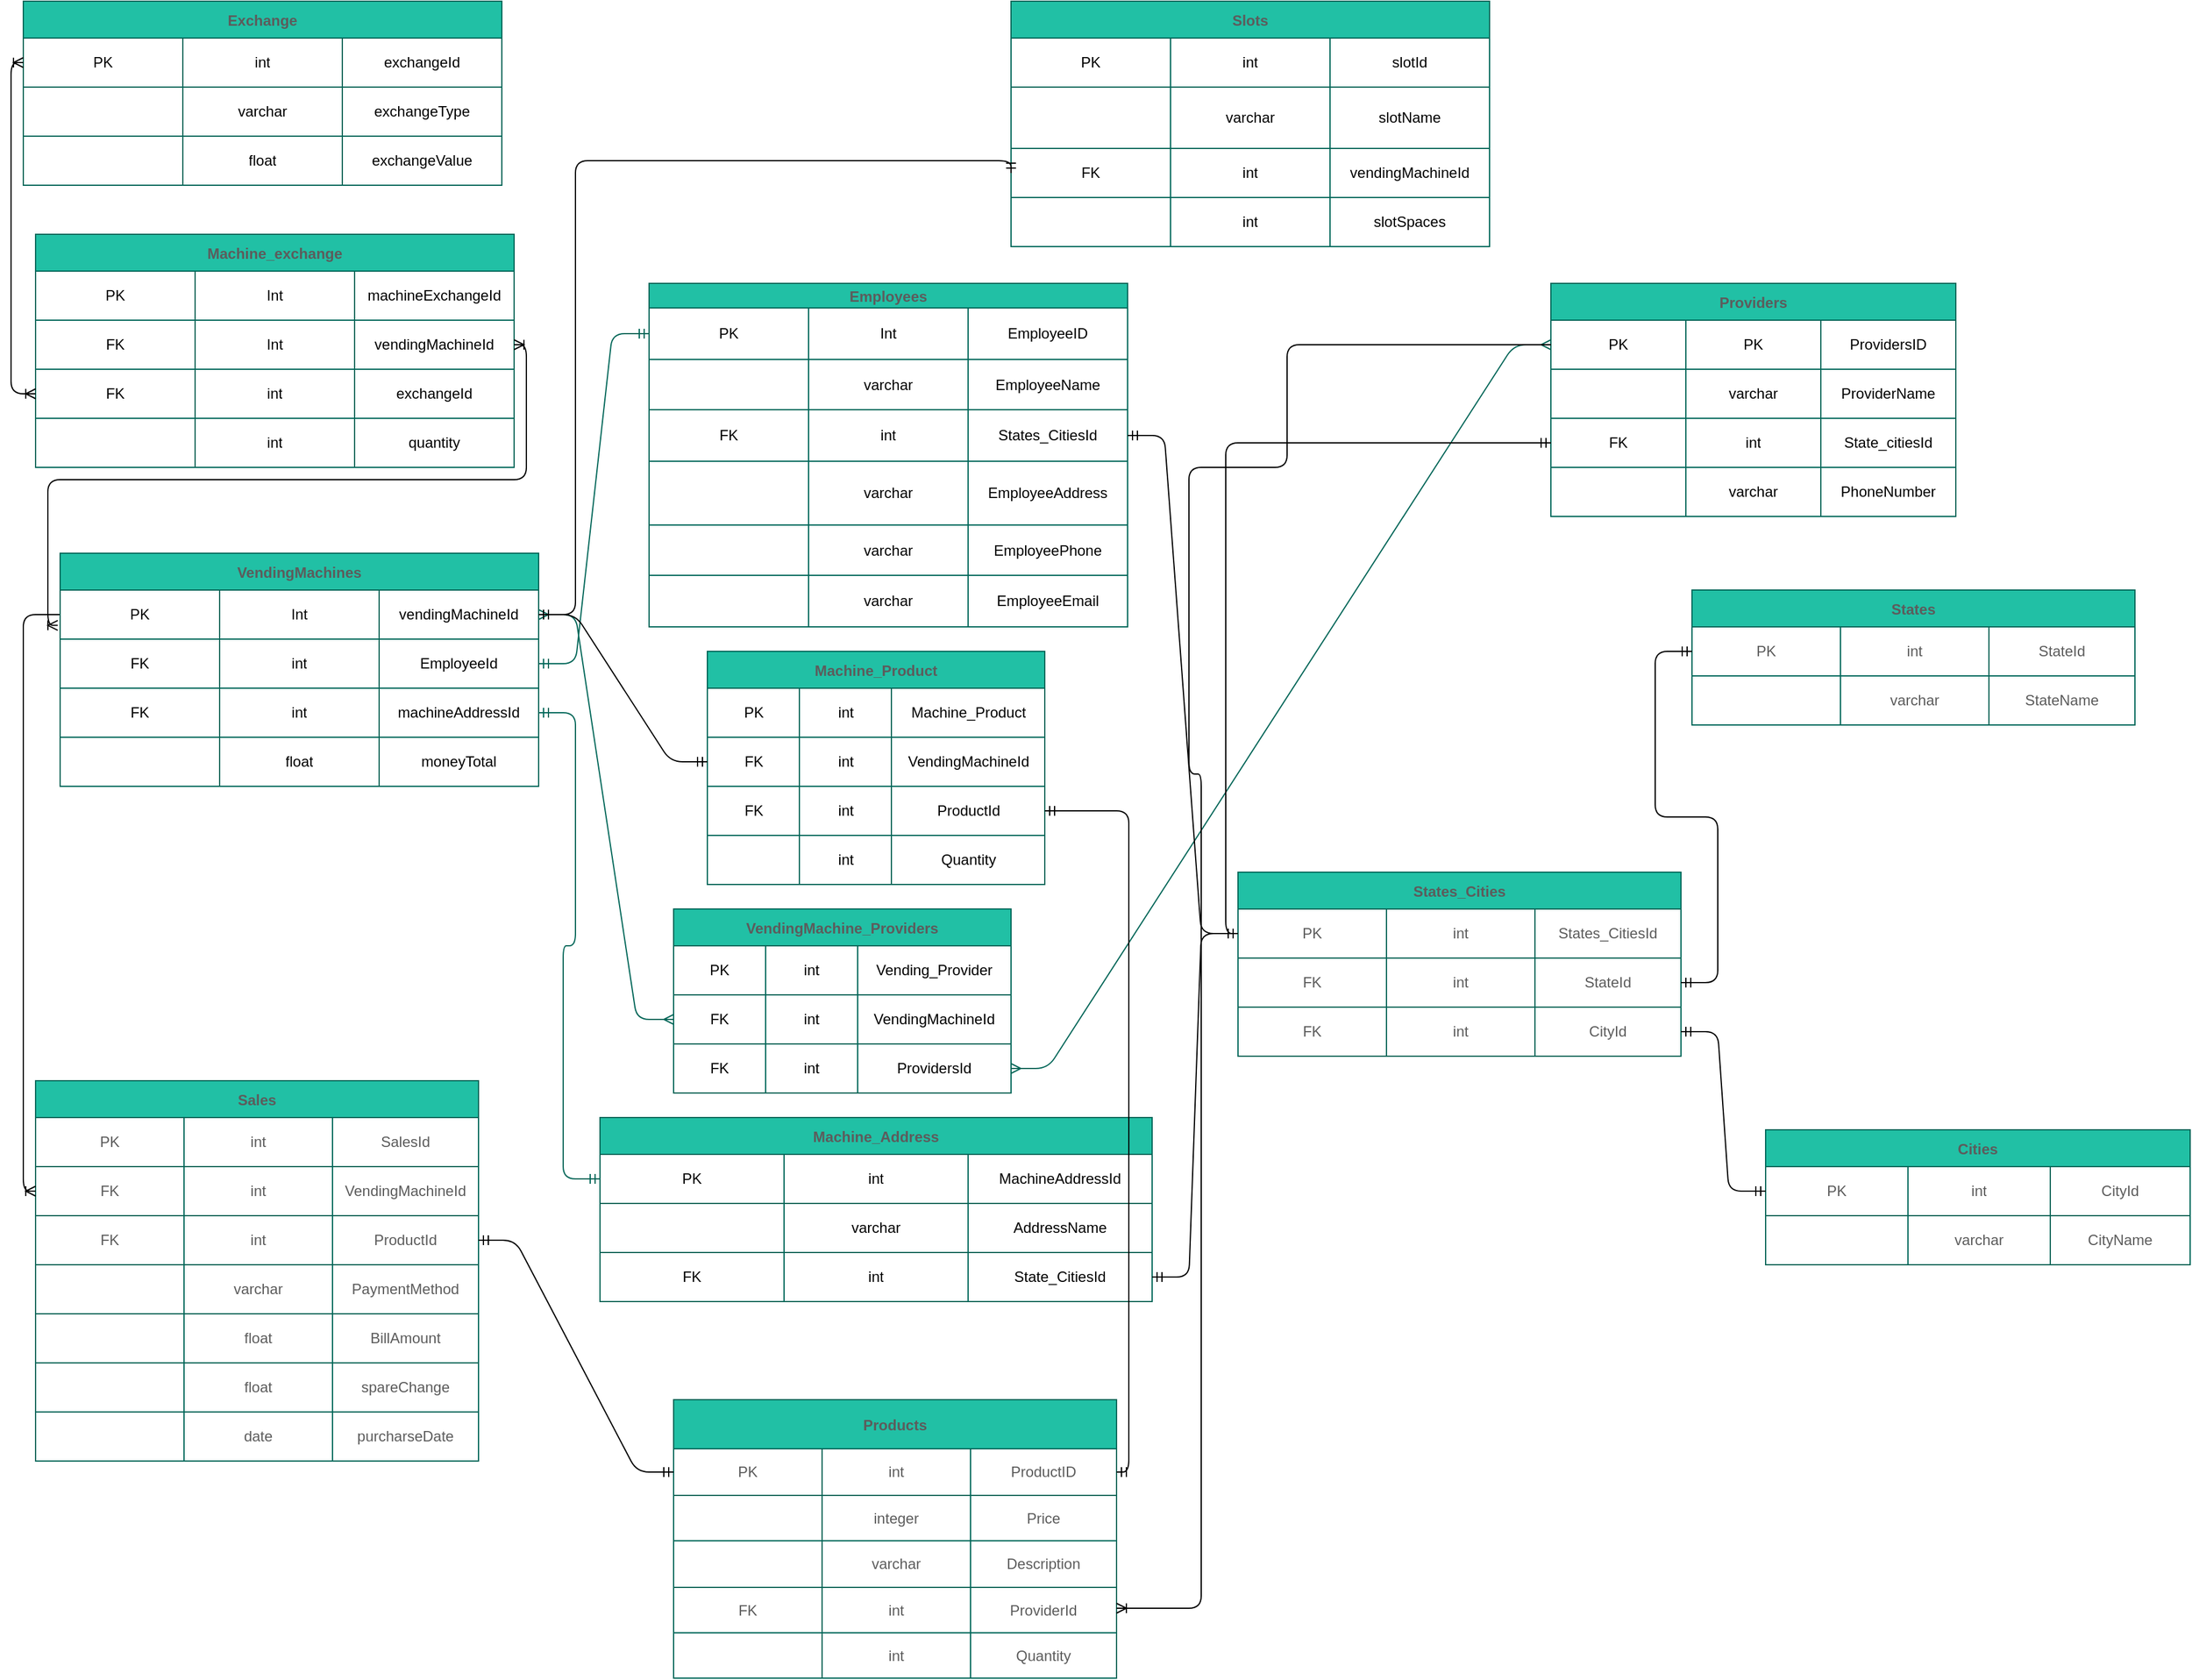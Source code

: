 <mxfile version="15.1.0" type="github">
  <diagram id="R2lEEEUBdFMjLlhIrx00" name="Page-1">
    <mxGraphModel dx="1864" dy="1640" grid="1" gridSize="10" guides="1" tooltips="1" connect="1" arrows="1" fold="1" page="1" pageScale="1" pageWidth="850" pageHeight="1100" math="0" shadow="0" extFonts="Permanent Marker^https://fonts.googleapis.com/css?family=Permanent+Marker">
      <root>
        <mxCell id="0" />
        <mxCell id="1" parent="0" />
        <mxCell id="ifjBBACGsGOTzxo3zQSq-12" value="States" style="shape=table;startSize=30;container=1;collapsible=0;childLayout=tableLayout;fontStyle=1;align=center;pointerEvents=1;fillColor=#21C0A5;strokeColor=#006658;fontColor=#5C5C5C;" parent="1" vertex="1">
          <mxGeometry x="1330" y="-610" width="361" height="110" as="geometry" />
        </mxCell>
        <mxCell id="ifjBBACGsGOTzxo3zQSq-13" value="" style="shape=partialRectangle;html=1;whiteSpace=wrap;collapsible=0;dropTarget=0;pointerEvents=0;fillColor=none;top=0;left=0;bottom=0;right=0;points=[[0,0.5],[1,0.5]];portConstraint=eastwest;strokeColor=#006658;fontColor=#5C5C5C;" parent="ifjBBACGsGOTzxo3zQSq-12" vertex="1">
          <mxGeometry y="30" width="361" height="40" as="geometry" />
        </mxCell>
        <mxCell id="1SZkm42Zkup6ETtp5TUd-131" value="PK" style="shape=partialRectangle;html=1;whiteSpace=wrap;connectable=0;fillColor=none;top=0;left=0;bottom=0;right=0;overflow=hidden;pointerEvents=1;strokeColor=#006658;fontColor=#5C5C5C;" vertex="1" parent="ifjBBACGsGOTzxo3zQSq-13">
          <mxGeometry width="121" height="40" as="geometry" />
        </mxCell>
        <mxCell id="ifjBBACGsGOTzxo3zQSq-14" value="int" style="shape=partialRectangle;html=1;whiteSpace=wrap;connectable=0;fillColor=none;top=0;left=0;bottom=0;right=0;overflow=hidden;pointerEvents=1;strokeColor=#006658;fontColor=#5C5C5C;" parent="ifjBBACGsGOTzxo3zQSq-13" vertex="1">
          <mxGeometry x="121" width="121" height="40" as="geometry" />
        </mxCell>
        <mxCell id="ifjBBACGsGOTzxo3zQSq-15" value="StateId" style="shape=partialRectangle;html=1;whiteSpace=wrap;connectable=0;fillColor=none;top=0;left=0;bottom=0;right=0;overflow=hidden;pointerEvents=1;strokeColor=#006658;fontColor=#5C5C5C;" parent="ifjBBACGsGOTzxo3zQSq-13" vertex="1">
          <mxGeometry x="242" width="119" height="40" as="geometry" />
        </mxCell>
        <mxCell id="ifjBBACGsGOTzxo3zQSq-17" value="" style="shape=partialRectangle;html=1;whiteSpace=wrap;collapsible=0;dropTarget=0;pointerEvents=0;fillColor=none;top=0;left=0;bottom=0;right=0;points=[[0,0.5],[1,0.5]];portConstraint=eastwest;strokeColor=#006658;fontColor=#5C5C5C;" parent="ifjBBACGsGOTzxo3zQSq-12" vertex="1">
          <mxGeometry y="70" width="361" height="40" as="geometry" />
        </mxCell>
        <mxCell id="1SZkm42Zkup6ETtp5TUd-132" style="shape=partialRectangle;html=1;whiteSpace=wrap;connectable=0;fillColor=none;top=0;left=0;bottom=0;right=0;overflow=hidden;pointerEvents=1;strokeColor=#006658;fontColor=#5C5C5C;" vertex="1" parent="ifjBBACGsGOTzxo3zQSq-17">
          <mxGeometry width="121" height="40" as="geometry" />
        </mxCell>
        <mxCell id="ifjBBACGsGOTzxo3zQSq-18" value="varchar" style="shape=partialRectangle;html=1;whiteSpace=wrap;connectable=0;fillColor=none;top=0;left=0;bottom=0;right=0;overflow=hidden;pointerEvents=1;strokeColor=#006658;fontColor=#5C5C5C;" parent="ifjBBACGsGOTzxo3zQSq-17" vertex="1">
          <mxGeometry x="121" width="121" height="40" as="geometry" />
        </mxCell>
        <mxCell id="ifjBBACGsGOTzxo3zQSq-19" value="StateName" style="shape=partialRectangle;html=1;whiteSpace=wrap;connectable=0;fillColor=none;top=0;left=0;bottom=0;right=0;overflow=hidden;pointerEvents=1;strokeColor=#006658;fontColor=#5C5C5C;" parent="ifjBBACGsGOTzxo3zQSq-17" vertex="1">
          <mxGeometry x="242" width="119" height="40" as="geometry" />
        </mxCell>
        <mxCell id="ifjBBACGsGOTzxo3zQSq-25" value="Sales" style="shape=table;startSize=30;container=1;collapsible=0;childLayout=tableLayout;fontStyle=1;align=center;pointerEvents=1;fillColor=#21C0A5;strokeColor=#006658;fontColor=#5C5C5C;" parent="1" vertex="1">
          <mxGeometry x="-20" y="-210" width="361" height="310" as="geometry" />
        </mxCell>
        <mxCell id="ifjBBACGsGOTzxo3zQSq-26" value="" style="shape=partialRectangle;html=1;whiteSpace=wrap;collapsible=0;dropTarget=0;pointerEvents=0;fillColor=none;top=0;left=0;bottom=0;right=0;points=[[0,0.5],[1,0.5]];portConstraint=eastwest;strokeColor=#006658;fontColor=#5C5C5C;" parent="ifjBBACGsGOTzxo3zQSq-25" vertex="1">
          <mxGeometry y="30" width="361" height="40" as="geometry" />
        </mxCell>
        <mxCell id="1SZkm42Zkup6ETtp5TUd-98" value="PK" style="shape=partialRectangle;html=1;whiteSpace=wrap;connectable=0;fillColor=none;top=0;left=0;bottom=0;right=0;overflow=hidden;pointerEvents=1;strokeColor=#006658;fontColor=#5C5C5C;" vertex="1" parent="ifjBBACGsGOTzxo3zQSq-26">
          <mxGeometry width="121" height="40" as="geometry" />
        </mxCell>
        <mxCell id="ifjBBACGsGOTzxo3zQSq-27" value="int" style="shape=partialRectangle;html=1;whiteSpace=wrap;connectable=0;fillColor=none;top=0;left=0;bottom=0;right=0;overflow=hidden;pointerEvents=1;strokeColor=#006658;fontColor=#5C5C5C;" parent="ifjBBACGsGOTzxo3zQSq-26" vertex="1">
          <mxGeometry x="121" width="121" height="40" as="geometry" />
        </mxCell>
        <mxCell id="ifjBBACGsGOTzxo3zQSq-28" value="SalesId" style="shape=partialRectangle;html=1;whiteSpace=wrap;connectable=0;fillColor=none;top=0;left=0;bottom=0;right=0;overflow=hidden;pointerEvents=1;strokeColor=#006658;fontColor=#5C5C5C;" parent="ifjBBACGsGOTzxo3zQSq-26" vertex="1">
          <mxGeometry x="242" width="119" height="40" as="geometry" />
        </mxCell>
        <mxCell id="ifjBBACGsGOTzxo3zQSq-30" value="" style="shape=partialRectangle;html=1;whiteSpace=wrap;collapsible=0;dropTarget=0;pointerEvents=0;fillColor=none;top=0;left=0;bottom=0;right=0;points=[[0,0.5],[1,0.5]];portConstraint=eastwest;strokeColor=#006658;fontColor=#5C5C5C;" parent="ifjBBACGsGOTzxo3zQSq-25" vertex="1">
          <mxGeometry y="70" width="361" height="40" as="geometry" />
        </mxCell>
        <mxCell id="1SZkm42Zkup6ETtp5TUd-99" value="FK" style="shape=partialRectangle;html=1;whiteSpace=wrap;connectable=0;fillColor=none;top=0;left=0;bottom=0;right=0;overflow=hidden;pointerEvents=1;strokeColor=#006658;fontColor=#5C5C5C;" vertex="1" parent="ifjBBACGsGOTzxo3zQSq-30">
          <mxGeometry width="121" height="40" as="geometry" />
        </mxCell>
        <mxCell id="ifjBBACGsGOTzxo3zQSq-31" value="int" style="shape=partialRectangle;html=1;whiteSpace=wrap;connectable=0;fillColor=none;top=0;left=0;bottom=0;right=0;overflow=hidden;pointerEvents=1;strokeColor=#006658;fontColor=#5C5C5C;" parent="ifjBBACGsGOTzxo3zQSq-30" vertex="1">
          <mxGeometry x="121" width="121" height="40" as="geometry" />
        </mxCell>
        <mxCell id="ifjBBACGsGOTzxo3zQSq-32" value="VendingMachineId" style="shape=partialRectangle;html=1;whiteSpace=wrap;connectable=0;fillColor=none;top=0;left=0;bottom=0;right=0;overflow=hidden;pointerEvents=1;strokeColor=#006658;fontColor=#5C5C5C;" parent="ifjBBACGsGOTzxo3zQSq-30" vertex="1">
          <mxGeometry x="242" width="119" height="40" as="geometry" />
        </mxCell>
        <mxCell id="ifjBBACGsGOTzxo3zQSq-34" value="" style="shape=partialRectangle;html=1;whiteSpace=wrap;collapsible=0;dropTarget=0;pointerEvents=0;fillColor=none;top=0;left=0;bottom=0;right=0;points=[[0,0.5],[1,0.5]];portConstraint=eastwest;strokeColor=#006658;fontColor=#5C5C5C;" parent="ifjBBACGsGOTzxo3zQSq-25" vertex="1">
          <mxGeometry y="110" width="361" height="40" as="geometry" />
        </mxCell>
        <mxCell id="1SZkm42Zkup6ETtp5TUd-100" value="FK" style="shape=partialRectangle;html=1;whiteSpace=wrap;connectable=0;fillColor=none;top=0;left=0;bottom=0;right=0;overflow=hidden;pointerEvents=1;strokeColor=#006658;fontColor=#5C5C5C;" vertex="1" parent="ifjBBACGsGOTzxo3zQSq-34">
          <mxGeometry width="121" height="40" as="geometry" />
        </mxCell>
        <mxCell id="ifjBBACGsGOTzxo3zQSq-35" value="int" style="shape=partialRectangle;html=1;whiteSpace=wrap;connectable=0;fillColor=none;top=0;left=0;bottom=0;right=0;overflow=hidden;pointerEvents=1;strokeColor=#006658;fontColor=#5C5C5C;" parent="ifjBBACGsGOTzxo3zQSq-34" vertex="1">
          <mxGeometry x="121" width="121" height="40" as="geometry" />
        </mxCell>
        <mxCell id="ifjBBACGsGOTzxo3zQSq-36" value="ProductId" style="shape=partialRectangle;html=1;whiteSpace=wrap;connectable=0;fillColor=none;top=0;left=0;bottom=0;right=0;overflow=hidden;pointerEvents=1;strokeColor=#006658;fontColor=#5C5C5C;" parent="ifjBBACGsGOTzxo3zQSq-34" vertex="1">
          <mxGeometry x="242" width="119" height="40" as="geometry" />
        </mxCell>
        <mxCell id="yCR35dG03u1cndR3WqiT-17" style="shape=partialRectangle;html=1;whiteSpace=wrap;collapsible=0;dropTarget=0;pointerEvents=0;fillColor=none;top=0;left=0;bottom=0;right=0;points=[[0,0.5],[1,0.5]];portConstraint=eastwest;strokeColor=#006658;fontColor=#5C5C5C;" parent="ifjBBACGsGOTzxo3zQSq-25" vertex="1">
          <mxGeometry y="150" width="361" height="40" as="geometry" />
        </mxCell>
        <mxCell id="1SZkm42Zkup6ETtp5TUd-101" style="shape=partialRectangle;html=1;whiteSpace=wrap;connectable=0;fillColor=none;top=0;left=0;bottom=0;right=0;overflow=hidden;pointerEvents=1;strokeColor=#006658;fontColor=#5C5C5C;" vertex="1" parent="yCR35dG03u1cndR3WqiT-17">
          <mxGeometry width="121" height="40" as="geometry" />
        </mxCell>
        <mxCell id="yCR35dG03u1cndR3WqiT-18" value="varchar" style="shape=partialRectangle;html=1;whiteSpace=wrap;connectable=0;fillColor=none;top=0;left=0;bottom=0;right=0;overflow=hidden;pointerEvents=1;strokeColor=#006658;fontColor=#5C5C5C;" parent="yCR35dG03u1cndR3WqiT-17" vertex="1">
          <mxGeometry x="121" width="121" height="40" as="geometry" />
        </mxCell>
        <mxCell id="yCR35dG03u1cndR3WqiT-19" value="PaymentMethod" style="shape=partialRectangle;html=1;whiteSpace=wrap;connectable=0;fillColor=none;top=0;left=0;bottom=0;right=0;overflow=hidden;pointerEvents=1;strokeColor=#006658;fontColor=#5C5C5C;" parent="yCR35dG03u1cndR3WqiT-17" vertex="1">
          <mxGeometry x="242" width="119" height="40" as="geometry" />
        </mxCell>
        <mxCell id="yCR35dG03u1cndR3WqiT-20" style="shape=partialRectangle;html=1;whiteSpace=wrap;collapsible=0;dropTarget=0;pointerEvents=0;fillColor=none;top=0;left=0;bottom=0;right=0;points=[[0,0.5],[1,0.5]];portConstraint=eastwest;strokeColor=#006658;fontColor=#5C5C5C;" parent="ifjBBACGsGOTzxo3zQSq-25" vertex="1">
          <mxGeometry y="190" width="361" height="40" as="geometry" />
        </mxCell>
        <mxCell id="1SZkm42Zkup6ETtp5TUd-102" style="shape=partialRectangle;html=1;whiteSpace=wrap;connectable=0;fillColor=none;top=0;left=0;bottom=0;right=0;overflow=hidden;pointerEvents=1;strokeColor=#006658;fontColor=#5C5C5C;" vertex="1" parent="yCR35dG03u1cndR3WqiT-20">
          <mxGeometry width="121" height="40" as="geometry" />
        </mxCell>
        <mxCell id="yCR35dG03u1cndR3WqiT-21" value="float" style="shape=partialRectangle;html=1;whiteSpace=wrap;connectable=0;fillColor=none;top=0;left=0;bottom=0;right=0;overflow=hidden;pointerEvents=1;strokeColor=#006658;fontColor=#5C5C5C;" parent="yCR35dG03u1cndR3WqiT-20" vertex="1">
          <mxGeometry x="121" width="121" height="40" as="geometry" />
        </mxCell>
        <mxCell id="yCR35dG03u1cndR3WqiT-22" value="BillAmount" style="shape=partialRectangle;html=1;whiteSpace=wrap;connectable=0;fillColor=none;top=0;left=0;bottom=0;right=0;overflow=hidden;pointerEvents=1;strokeColor=#006658;fontColor=#5C5C5C;" parent="yCR35dG03u1cndR3WqiT-20" vertex="1">
          <mxGeometry x="242" width="119" height="40" as="geometry" />
        </mxCell>
        <mxCell id="yCR35dG03u1cndR3WqiT-23" style="shape=partialRectangle;html=1;whiteSpace=wrap;collapsible=0;dropTarget=0;pointerEvents=0;fillColor=none;top=0;left=0;bottom=0;right=0;points=[[0,0.5],[1,0.5]];portConstraint=eastwest;strokeColor=#006658;fontColor=#5C5C5C;" parent="ifjBBACGsGOTzxo3zQSq-25" vertex="1">
          <mxGeometry y="230" width="361" height="40" as="geometry" />
        </mxCell>
        <mxCell id="1SZkm42Zkup6ETtp5TUd-103" style="shape=partialRectangle;html=1;whiteSpace=wrap;connectable=0;fillColor=none;top=0;left=0;bottom=0;right=0;overflow=hidden;pointerEvents=1;strokeColor=#006658;fontColor=#5C5C5C;" vertex="1" parent="yCR35dG03u1cndR3WqiT-23">
          <mxGeometry width="121" height="40" as="geometry" />
        </mxCell>
        <mxCell id="yCR35dG03u1cndR3WqiT-24" value="float" style="shape=partialRectangle;html=1;whiteSpace=wrap;connectable=0;fillColor=none;top=0;left=0;bottom=0;right=0;overflow=hidden;pointerEvents=1;strokeColor=#006658;fontColor=#5C5C5C;" parent="yCR35dG03u1cndR3WqiT-23" vertex="1">
          <mxGeometry x="121" width="121" height="40" as="geometry" />
        </mxCell>
        <mxCell id="yCR35dG03u1cndR3WqiT-25" value="spareChange" style="shape=partialRectangle;html=1;whiteSpace=wrap;connectable=0;fillColor=none;top=0;left=0;bottom=0;right=0;overflow=hidden;pointerEvents=1;strokeColor=#006658;fontColor=#5C5C5C;" parent="yCR35dG03u1cndR3WqiT-23" vertex="1">
          <mxGeometry x="242" width="119" height="40" as="geometry" />
        </mxCell>
        <mxCell id="1SZkm42Zkup6ETtp5TUd-85" style="shape=partialRectangle;html=1;whiteSpace=wrap;collapsible=0;dropTarget=0;pointerEvents=0;fillColor=none;top=0;left=0;bottom=0;right=0;points=[[0,0.5],[1,0.5]];portConstraint=eastwest;strokeColor=#006658;fontColor=#5C5C5C;" vertex="1" parent="ifjBBACGsGOTzxo3zQSq-25">
          <mxGeometry y="270" width="361" height="40" as="geometry" />
        </mxCell>
        <mxCell id="1SZkm42Zkup6ETtp5TUd-104" style="shape=partialRectangle;html=1;whiteSpace=wrap;connectable=0;fillColor=none;top=0;left=0;bottom=0;right=0;overflow=hidden;pointerEvents=1;strokeColor=#006658;fontColor=#5C5C5C;" vertex="1" parent="1SZkm42Zkup6ETtp5TUd-85">
          <mxGeometry width="121" height="40" as="geometry" />
        </mxCell>
        <mxCell id="1SZkm42Zkup6ETtp5TUd-86" value="date" style="shape=partialRectangle;html=1;whiteSpace=wrap;connectable=0;fillColor=none;top=0;left=0;bottom=0;right=0;overflow=hidden;pointerEvents=1;strokeColor=#006658;fontColor=#5C5C5C;" vertex="1" parent="1SZkm42Zkup6ETtp5TUd-85">
          <mxGeometry x="121" width="121" height="40" as="geometry" />
        </mxCell>
        <mxCell id="1SZkm42Zkup6ETtp5TUd-87" value="purcharseDate" style="shape=partialRectangle;html=1;whiteSpace=wrap;connectable=0;fillColor=none;top=0;left=0;bottom=0;right=0;overflow=hidden;pointerEvents=1;strokeColor=#006658;fontColor=#5C5C5C;" vertex="1" parent="1SZkm42Zkup6ETtp5TUd-85">
          <mxGeometry x="242" width="119" height="40" as="geometry" />
        </mxCell>
        <mxCell id="ifjBBACGsGOTzxo3zQSq-51" value="VendingMachine_Providers" style="shape=table;startSize=30;container=1;collapsible=0;childLayout=tableLayout;fontStyle=1;align=center;pointerEvents=1;rounded=0;sketch=0;fontColor=#5C5C5C;strokeColor=#006658;fillColor=#21C0A5;" parent="1" vertex="1">
          <mxGeometry x="500" y="-350" width="275" height="150" as="geometry" />
        </mxCell>
        <mxCell id="ifjBBACGsGOTzxo3zQSq-65" style="shape=partialRectangle;html=1;whiteSpace=wrap;collapsible=0;dropTarget=0;pointerEvents=0;fillColor=none;top=0;left=0;bottom=0;right=0;points=[[0,0.5],[1,0.5]];portConstraint=eastwest;" parent="ifjBBACGsGOTzxo3zQSq-51" vertex="1">
          <mxGeometry y="30" width="275" height="40" as="geometry" />
        </mxCell>
        <mxCell id="1SZkm42Zkup6ETtp5TUd-117" value="PK" style="shape=partialRectangle;html=1;whiteSpace=wrap;connectable=0;fillColor=none;top=0;left=0;bottom=0;right=0;overflow=hidden;pointerEvents=1;" vertex="1" parent="ifjBBACGsGOTzxo3zQSq-65">
          <mxGeometry width="75" height="40" as="geometry" />
        </mxCell>
        <mxCell id="ifjBBACGsGOTzxo3zQSq-66" value="int" style="shape=partialRectangle;html=1;whiteSpace=wrap;connectable=0;fillColor=none;top=0;left=0;bottom=0;right=0;overflow=hidden;pointerEvents=1;" parent="ifjBBACGsGOTzxo3zQSq-65" vertex="1">
          <mxGeometry x="75" width="75" height="40" as="geometry" />
        </mxCell>
        <mxCell id="ifjBBACGsGOTzxo3zQSq-67" value="Vending_Provider" style="shape=partialRectangle;html=1;whiteSpace=wrap;connectable=0;fillColor=none;top=0;left=0;bottom=0;right=0;overflow=hidden;pointerEvents=1;" parent="ifjBBACGsGOTzxo3zQSq-65" vertex="1">
          <mxGeometry x="150" width="125" height="40" as="geometry" />
        </mxCell>
        <mxCell id="ifjBBACGsGOTzxo3zQSq-52" value="" style="shape=partialRectangle;html=1;whiteSpace=wrap;collapsible=0;dropTarget=0;pointerEvents=0;fillColor=none;top=0;left=0;bottom=0;right=0;points=[[0,0.5],[1,0.5]];portConstraint=eastwest;" parent="ifjBBACGsGOTzxo3zQSq-51" vertex="1">
          <mxGeometry y="70" width="275" height="40" as="geometry" />
        </mxCell>
        <mxCell id="1SZkm42Zkup6ETtp5TUd-118" value="FK" style="shape=partialRectangle;html=1;whiteSpace=wrap;connectable=0;fillColor=none;top=0;left=0;bottom=0;right=0;overflow=hidden;pointerEvents=1;" vertex="1" parent="ifjBBACGsGOTzxo3zQSq-52">
          <mxGeometry width="75" height="40" as="geometry" />
        </mxCell>
        <mxCell id="ifjBBACGsGOTzxo3zQSq-53" value="int" style="shape=partialRectangle;html=1;whiteSpace=wrap;connectable=0;fillColor=none;top=0;left=0;bottom=0;right=0;overflow=hidden;pointerEvents=1;" parent="ifjBBACGsGOTzxo3zQSq-52" vertex="1">
          <mxGeometry x="75" width="75" height="40" as="geometry" />
        </mxCell>
        <mxCell id="ifjBBACGsGOTzxo3zQSq-54" value="VendingMachineId" style="shape=partialRectangle;html=1;whiteSpace=wrap;connectable=0;fillColor=none;top=0;left=0;bottom=0;right=0;overflow=hidden;pointerEvents=1;" parent="ifjBBACGsGOTzxo3zQSq-52" vertex="1">
          <mxGeometry x="150" width="125" height="40" as="geometry" />
        </mxCell>
        <mxCell id="ifjBBACGsGOTzxo3zQSq-56" value="" style="shape=partialRectangle;html=1;whiteSpace=wrap;collapsible=0;dropTarget=0;pointerEvents=0;fillColor=none;top=0;left=0;bottom=0;right=0;points=[[0,0.5],[1,0.5]];portConstraint=eastwest;" parent="ifjBBACGsGOTzxo3zQSq-51" vertex="1">
          <mxGeometry y="110" width="275" height="40" as="geometry" />
        </mxCell>
        <mxCell id="1SZkm42Zkup6ETtp5TUd-119" value="FK" style="shape=partialRectangle;html=1;whiteSpace=wrap;connectable=0;fillColor=none;top=0;left=0;bottom=0;right=0;overflow=hidden;pointerEvents=1;" vertex="1" parent="ifjBBACGsGOTzxo3zQSq-56">
          <mxGeometry width="75" height="40" as="geometry" />
        </mxCell>
        <mxCell id="ifjBBACGsGOTzxo3zQSq-57" value="int" style="shape=partialRectangle;html=1;whiteSpace=wrap;connectable=0;fillColor=none;top=0;left=0;bottom=0;right=0;overflow=hidden;pointerEvents=1;" parent="ifjBBACGsGOTzxo3zQSq-56" vertex="1">
          <mxGeometry x="75" width="75" height="40" as="geometry" />
        </mxCell>
        <mxCell id="ifjBBACGsGOTzxo3zQSq-58" value="ProvidersId" style="shape=partialRectangle;html=1;whiteSpace=wrap;connectable=0;fillColor=none;top=0;left=0;bottom=0;right=0;overflow=hidden;pointerEvents=1;" parent="ifjBBACGsGOTzxo3zQSq-56" vertex="1">
          <mxGeometry x="150" width="125" height="40" as="geometry" />
        </mxCell>
        <mxCell id="ifjBBACGsGOTzxo3zQSq-80" value="" style="edgeStyle=entityRelationEdgeStyle;fontSize=12;html=1;endArrow=ERmany;startArrow=ERmany;fontColor=#5C5C5C;strokeColor=#006658;fillColor=#21C0A5;exitX=1;exitY=0.5;exitDx=0;exitDy=0;entryX=0;entryY=0.5;entryDx=0;entryDy=0;" parent="1" source="ifjBBACGsGOTzxo3zQSq-56" target="ifjBBACGsGOTzxo3zQSq-98" edge="1">
          <mxGeometry width="100" height="100" relative="1" as="geometry">
            <mxPoint x="600" y="-50" as="sourcePoint" />
            <mxPoint x="670" y="-235" as="targetPoint" />
          </mxGeometry>
        </mxCell>
        <mxCell id="ifjBBACGsGOTzxo3zQSq-81" value="" style="edgeStyle=entityRelationEdgeStyle;fontSize=12;html=1;endArrow=ERmany;startArrow=ERmany;fontColor=#5C5C5C;strokeColor=#006658;fillColor=#21C0A5;exitX=1;exitY=0.5;exitDx=0;exitDy=0;entryX=0;entryY=0.5;entryDx=0;entryDy=0;" parent="1" source="1SZkm42Zkup6ETtp5TUd-55" target="ifjBBACGsGOTzxo3zQSq-52" edge="1">
          <mxGeometry width="100" height="100" relative="1" as="geometry">
            <mxPoint x="260" y="-600" as="sourcePoint" />
            <mxPoint x="540" y="-210" as="targetPoint" />
          </mxGeometry>
        </mxCell>
        <mxCell id="ifjBBACGsGOTzxo3zQSq-97" value="Providers" style="shape=table;startSize=30;container=1;collapsible=0;childLayout=tableLayout;fontStyle=1;align=center;pointerEvents=1;rounded=0;sketch=0;fontColor=#5C5C5C;strokeColor=#006658;fillColor=#21C0A5;" parent="1" vertex="1">
          <mxGeometry x="1215" y="-860" width="330" height="190" as="geometry" />
        </mxCell>
        <mxCell id="ifjBBACGsGOTzxo3zQSq-98" value="" style="shape=partialRectangle;html=1;whiteSpace=wrap;collapsible=0;dropTarget=0;pointerEvents=0;fillColor=none;top=0;left=0;bottom=0;right=0;points=[[0,0.5],[1,0.5]];portConstraint=eastwest;" parent="ifjBBACGsGOTzxo3zQSq-97" vertex="1">
          <mxGeometry y="30" width="330" height="40" as="geometry" />
        </mxCell>
        <mxCell id="1SZkm42Zkup6ETtp5TUd-127" value="PK" style="shape=partialRectangle;html=1;whiteSpace=wrap;connectable=0;fillColor=none;top=0;left=0;bottom=0;right=0;overflow=hidden;pointerEvents=1;" vertex="1" parent="ifjBBACGsGOTzxo3zQSq-98">
          <mxGeometry width="110" height="40" as="geometry" />
        </mxCell>
        <mxCell id="ifjBBACGsGOTzxo3zQSq-99" value="PK" style="shape=partialRectangle;html=1;whiteSpace=wrap;connectable=0;fillColor=none;top=0;left=0;bottom=0;right=0;overflow=hidden;pointerEvents=1;" parent="ifjBBACGsGOTzxo3zQSq-98" vertex="1">
          <mxGeometry x="110" width="110" height="40" as="geometry" />
        </mxCell>
        <mxCell id="ifjBBACGsGOTzxo3zQSq-100" value="ProvidersID" style="shape=partialRectangle;html=1;whiteSpace=wrap;connectable=0;fillColor=none;top=0;left=0;bottom=0;right=0;overflow=hidden;pointerEvents=1;" parent="ifjBBACGsGOTzxo3zQSq-98" vertex="1">
          <mxGeometry x="220" width="110" height="40" as="geometry" />
        </mxCell>
        <mxCell id="ifjBBACGsGOTzxo3zQSq-102" value="" style="shape=partialRectangle;html=1;whiteSpace=wrap;collapsible=0;dropTarget=0;pointerEvents=0;fillColor=none;top=0;left=0;bottom=0;right=0;points=[[0,0.5],[1,0.5]];portConstraint=eastwest;" parent="ifjBBACGsGOTzxo3zQSq-97" vertex="1">
          <mxGeometry y="70" width="330" height="40" as="geometry" />
        </mxCell>
        <mxCell id="1SZkm42Zkup6ETtp5TUd-128" style="shape=partialRectangle;html=1;whiteSpace=wrap;connectable=0;fillColor=none;top=0;left=0;bottom=0;right=0;overflow=hidden;pointerEvents=1;" vertex="1" parent="ifjBBACGsGOTzxo3zQSq-102">
          <mxGeometry width="110" height="40" as="geometry" />
        </mxCell>
        <mxCell id="ifjBBACGsGOTzxo3zQSq-103" value="varchar" style="shape=partialRectangle;html=1;whiteSpace=wrap;connectable=0;fillColor=none;top=0;left=0;bottom=0;right=0;overflow=hidden;pointerEvents=1;" parent="ifjBBACGsGOTzxo3zQSq-102" vertex="1">
          <mxGeometry x="110" width="110" height="40" as="geometry" />
        </mxCell>
        <mxCell id="ifjBBACGsGOTzxo3zQSq-104" value="ProviderName" style="shape=partialRectangle;html=1;whiteSpace=wrap;connectable=0;fillColor=none;top=0;left=0;bottom=0;right=0;overflow=hidden;pointerEvents=1;" parent="ifjBBACGsGOTzxo3zQSq-102" vertex="1">
          <mxGeometry x="220" width="110" height="40" as="geometry" />
        </mxCell>
        <mxCell id="ifjBBACGsGOTzxo3zQSq-106" value="" style="shape=partialRectangle;html=1;whiteSpace=wrap;collapsible=0;dropTarget=0;pointerEvents=0;fillColor=none;top=0;left=0;bottom=0;right=0;points=[[0,0.5],[1,0.5]];portConstraint=eastwest;" parent="ifjBBACGsGOTzxo3zQSq-97" vertex="1">
          <mxGeometry y="110" width="330" height="40" as="geometry" />
        </mxCell>
        <mxCell id="1SZkm42Zkup6ETtp5TUd-129" value="FK" style="shape=partialRectangle;html=1;whiteSpace=wrap;connectable=0;fillColor=none;top=0;left=0;bottom=0;right=0;overflow=hidden;pointerEvents=1;" vertex="1" parent="ifjBBACGsGOTzxo3zQSq-106">
          <mxGeometry width="110" height="40" as="geometry" />
        </mxCell>
        <mxCell id="ifjBBACGsGOTzxo3zQSq-107" value="int" style="shape=partialRectangle;html=1;whiteSpace=wrap;connectable=0;fillColor=none;top=0;left=0;bottom=0;right=0;overflow=hidden;pointerEvents=1;" parent="ifjBBACGsGOTzxo3zQSq-106" vertex="1">
          <mxGeometry x="110" width="110" height="40" as="geometry" />
        </mxCell>
        <mxCell id="ifjBBACGsGOTzxo3zQSq-108" value="State_citiesId" style="shape=partialRectangle;html=1;whiteSpace=wrap;connectable=0;fillColor=none;top=0;left=0;bottom=0;right=0;overflow=hidden;pointerEvents=1;" parent="ifjBBACGsGOTzxo3zQSq-106" vertex="1">
          <mxGeometry x="220" width="110" height="40" as="geometry" />
        </mxCell>
        <mxCell id="ifjBBACGsGOTzxo3zQSq-110" style="shape=partialRectangle;html=1;whiteSpace=wrap;collapsible=0;dropTarget=0;pointerEvents=0;fillColor=none;top=0;left=0;bottom=0;right=0;points=[[0,0.5],[1,0.5]];portConstraint=eastwest;" parent="ifjBBACGsGOTzxo3zQSq-97" vertex="1">
          <mxGeometry y="150" width="330" height="40" as="geometry" />
        </mxCell>
        <mxCell id="1SZkm42Zkup6ETtp5TUd-130" style="shape=partialRectangle;html=1;whiteSpace=wrap;connectable=0;fillColor=none;top=0;left=0;bottom=0;right=0;overflow=hidden;pointerEvents=1;" vertex="1" parent="ifjBBACGsGOTzxo3zQSq-110">
          <mxGeometry width="110" height="40" as="geometry" />
        </mxCell>
        <mxCell id="ifjBBACGsGOTzxo3zQSq-111" value="varchar" style="shape=partialRectangle;html=1;whiteSpace=wrap;connectable=0;fillColor=none;top=0;left=0;bottom=0;right=0;overflow=hidden;pointerEvents=1;" parent="ifjBBACGsGOTzxo3zQSq-110" vertex="1">
          <mxGeometry x="110" width="110" height="40" as="geometry" />
        </mxCell>
        <mxCell id="ifjBBACGsGOTzxo3zQSq-112" value="PhoneNumber" style="shape=partialRectangle;html=1;whiteSpace=wrap;connectable=0;fillColor=none;top=0;left=0;bottom=0;right=0;overflow=hidden;pointerEvents=1;" parent="ifjBBACGsGOTzxo3zQSq-110" vertex="1">
          <mxGeometry x="220" width="110" height="40" as="geometry" />
        </mxCell>
        <mxCell id="ifjBBACGsGOTzxo3zQSq-126" value="Machine_Address" style="shape=table;startSize=30;container=1;collapsible=0;childLayout=tableLayout;fontStyle=1;align=center;pointerEvents=1;rounded=0;sketch=0;fontColor=#5C5C5C;strokeColor=#006658;fillColor=#21C0A5;" parent="1" vertex="1">
          <mxGeometry x="440" y="-180" width="450" height="150" as="geometry" />
        </mxCell>
        <mxCell id="ifjBBACGsGOTzxo3zQSq-127" value="" style="shape=partialRectangle;html=1;whiteSpace=wrap;collapsible=0;dropTarget=0;pointerEvents=0;fillColor=none;top=0;left=0;bottom=0;right=0;points=[[0,0.5],[1,0.5]];portConstraint=eastwest;" parent="ifjBBACGsGOTzxo3zQSq-126" vertex="1">
          <mxGeometry y="30" width="450" height="40" as="geometry" />
        </mxCell>
        <mxCell id="1SZkm42Zkup6ETtp5TUd-105" value="PK" style="shape=partialRectangle;html=1;whiteSpace=wrap;connectable=0;fillColor=none;top=0;left=0;bottom=0;right=0;overflow=hidden;pointerEvents=1;" vertex="1" parent="ifjBBACGsGOTzxo3zQSq-127">
          <mxGeometry width="150" height="40" as="geometry" />
        </mxCell>
        <mxCell id="ifjBBACGsGOTzxo3zQSq-128" value="int" style="shape=partialRectangle;html=1;whiteSpace=wrap;connectable=0;fillColor=none;top=0;left=0;bottom=0;right=0;overflow=hidden;pointerEvents=1;" parent="ifjBBACGsGOTzxo3zQSq-127" vertex="1">
          <mxGeometry x="150" width="150" height="40" as="geometry" />
        </mxCell>
        <mxCell id="ifjBBACGsGOTzxo3zQSq-129" value="MachineAddressId" style="shape=partialRectangle;html=1;whiteSpace=wrap;connectable=0;fillColor=none;top=0;left=0;bottom=0;right=0;overflow=hidden;pointerEvents=1;" parent="ifjBBACGsGOTzxo3zQSq-127" vertex="1">
          <mxGeometry x="300" width="150" height="40" as="geometry" />
        </mxCell>
        <mxCell id="ifjBBACGsGOTzxo3zQSq-131" value="" style="shape=partialRectangle;html=1;whiteSpace=wrap;collapsible=0;dropTarget=0;pointerEvents=0;fillColor=none;top=0;left=0;bottom=0;right=0;points=[[0,0.5],[1,0.5]];portConstraint=eastwest;" parent="ifjBBACGsGOTzxo3zQSq-126" vertex="1">
          <mxGeometry y="70" width="450" height="40" as="geometry" />
        </mxCell>
        <mxCell id="1SZkm42Zkup6ETtp5TUd-106" style="shape=partialRectangle;html=1;whiteSpace=wrap;connectable=0;fillColor=none;top=0;left=0;bottom=0;right=0;overflow=hidden;pointerEvents=1;" vertex="1" parent="ifjBBACGsGOTzxo3zQSq-131">
          <mxGeometry width="150" height="40" as="geometry" />
        </mxCell>
        <mxCell id="ifjBBACGsGOTzxo3zQSq-132" value="varchar" style="shape=partialRectangle;html=1;whiteSpace=wrap;connectable=0;fillColor=none;top=0;left=0;bottom=0;right=0;overflow=hidden;pointerEvents=1;" parent="ifjBBACGsGOTzxo3zQSq-131" vertex="1">
          <mxGeometry x="150" width="150" height="40" as="geometry" />
        </mxCell>
        <mxCell id="ifjBBACGsGOTzxo3zQSq-133" value="AddressName" style="shape=partialRectangle;html=1;whiteSpace=wrap;connectable=0;fillColor=none;top=0;left=0;bottom=0;right=0;overflow=hidden;pointerEvents=1;" parent="ifjBBACGsGOTzxo3zQSq-131" vertex="1">
          <mxGeometry x="300" width="150" height="40" as="geometry" />
        </mxCell>
        <mxCell id="ifjBBACGsGOTzxo3zQSq-135" value="" style="shape=partialRectangle;html=1;whiteSpace=wrap;collapsible=0;dropTarget=0;pointerEvents=0;fillColor=none;top=0;left=0;bottom=0;right=0;points=[[0,0.5],[1,0.5]];portConstraint=eastwest;" parent="ifjBBACGsGOTzxo3zQSq-126" vertex="1">
          <mxGeometry y="110" width="450" height="40" as="geometry" />
        </mxCell>
        <mxCell id="1SZkm42Zkup6ETtp5TUd-107" value="FK" style="shape=partialRectangle;html=1;whiteSpace=wrap;connectable=0;fillColor=none;top=0;left=0;bottom=0;right=0;overflow=hidden;pointerEvents=1;" vertex="1" parent="ifjBBACGsGOTzxo3zQSq-135">
          <mxGeometry width="150" height="40" as="geometry" />
        </mxCell>
        <mxCell id="ifjBBACGsGOTzxo3zQSq-136" value="int" style="shape=partialRectangle;html=1;whiteSpace=wrap;connectable=0;fillColor=none;top=0;left=0;bottom=0;right=0;overflow=hidden;pointerEvents=1;" parent="ifjBBACGsGOTzxo3zQSq-135" vertex="1">
          <mxGeometry x="150" width="150" height="40" as="geometry" />
        </mxCell>
        <mxCell id="ifjBBACGsGOTzxo3zQSq-137" value="State_CitiesId" style="shape=partialRectangle;html=1;whiteSpace=wrap;connectable=0;fillColor=none;top=0;left=0;bottom=0;right=0;overflow=hidden;pointerEvents=1;" parent="ifjBBACGsGOTzxo3zQSq-135" vertex="1">
          <mxGeometry x="300" width="150" height="40" as="geometry" />
        </mxCell>
        <mxCell id="ifjBBACGsGOTzxo3zQSq-173" value="Employees" style="shape=table;startSize=20;container=1;collapsible=0;childLayout=tableLayout;fontStyle=1;align=center;pointerEvents=1;rounded=0;sketch=0;fontColor=#5C5C5C;strokeColor=#006658;fillColor=#21C0A5;" parent="1" vertex="1">
          <mxGeometry x="480" y="-860" width="390" height="280" as="geometry" />
        </mxCell>
        <mxCell id="ifjBBACGsGOTzxo3zQSq-174" value="" style="shape=partialRectangle;html=1;whiteSpace=wrap;collapsible=0;dropTarget=0;pointerEvents=0;fillColor=none;top=0;left=0;bottom=0;right=0;points=[[0,0.5],[1,0.5]];portConstraint=eastwest;" parent="ifjBBACGsGOTzxo3zQSq-173" vertex="1">
          <mxGeometry y="20" width="390" height="42" as="geometry" />
        </mxCell>
        <mxCell id="1SZkm42Zkup6ETtp5TUd-108" value="PK" style="shape=partialRectangle;html=1;whiteSpace=wrap;connectable=0;fillColor=none;top=0;left=0;bottom=0;right=0;overflow=hidden;pointerEvents=1;" vertex="1" parent="ifjBBACGsGOTzxo3zQSq-174">
          <mxGeometry width="130" height="42" as="geometry" />
        </mxCell>
        <mxCell id="ifjBBACGsGOTzxo3zQSq-175" value="Int" style="shape=partialRectangle;html=1;whiteSpace=wrap;connectable=0;fillColor=none;top=0;left=0;bottom=0;right=0;overflow=hidden;pointerEvents=1;" parent="ifjBBACGsGOTzxo3zQSq-174" vertex="1">
          <mxGeometry x="130" width="130" height="42" as="geometry" />
        </mxCell>
        <mxCell id="ifjBBACGsGOTzxo3zQSq-176" value="EmployeeID" style="shape=partialRectangle;html=1;whiteSpace=wrap;connectable=0;fillColor=none;top=0;left=0;bottom=0;right=0;overflow=hidden;pointerEvents=1;" parent="ifjBBACGsGOTzxo3zQSq-174" vertex="1">
          <mxGeometry x="260" width="130" height="42" as="geometry" />
        </mxCell>
        <mxCell id="ifjBBACGsGOTzxo3zQSq-178" value="" style="shape=partialRectangle;html=1;whiteSpace=wrap;collapsible=0;dropTarget=0;pointerEvents=0;fillColor=none;top=0;left=0;bottom=0;right=0;points=[[0,0.5],[1,0.5]];portConstraint=eastwest;" parent="ifjBBACGsGOTzxo3zQSq-173" vertex="1">
          <mxGeometry y="62" width="390" height="41" as="geometry" />
        </mxCell>
        <mxCell id="1SZkm42Zkup6ETtp5TUd-109" style="shape=partialRectangle;html=1;whiteSpace=wrap;connectable=0;fillColor=none;top=0;left=0;bottom=0;right=0;overflow=hidden;pointerEvents=1;" vertex="1" parent="ifjBBACGsGOTzxo3zQSq-178">
          <mxGeometry width="130" height="41" as="geometry" />
        </mxCell>
        <mxCell id="ifjBBACGsGOTzxo3zQSq-179" value="varchar" style="shape=partialRectangle;html=1;whiteSpace=wrap;connectable=0;fillColor=none;top=0;left=0;bottom=0;right=0;overflow=hidden;pointerEvents=1;" parent="ifjBBACGsGOTzxo3zQSq-178" vertex="1">
          <mxGeometry x="130" width="130" height="41" as="geometry" />
        </mxCell>
        <mxCell id="ifjBBACGsGOTzxo3zQSq-180" value="EmployeeName" style="shape=partialRectangle;html=1;whiteSpace=wrap;connectable=0;fillColor=none;top=0;left=0;bottom=0;right=0;overflow=hidden;pointerEvents=1;" parent="ifjBBACGsGOTzxo3zQSq-178" vertex="1">
          <mxGeometry x="260" width="130" height="41" as="geometry" />
        </mxCell>
        <mxCell id="ifjBBACGsGOTzxo3zQSq-182" value="" style="shape=partialRectangle;html=1;whiteSpace=wrap;collapsible=0;dropTarget=0;pointerEvents=0;fillColor=none;top=0;left=0;bottom=0;right=0;points=[[0,0.5],[1,0.5]];portConstraint=eastwest;" parent="ifjBBACGsGOTzxo3zQSq-173" vertex="1">
          <mxGeometry y="103" width="390" height="42" as="geometry" />
        </mxCell>
        <mxCell id="1SZkm42Zkup6ETtp5TUd-110" value="FK" style="shape=partialRectangle;html=1;whiteSpace=wrap;connectable=0;fillColor=none;top=0;left=0;bottom=0;right=0;overflow=hidden;pointerEvents=1;" vertex="1" parent="ifjBBACGsGOTzxo3zQSq-182">
          <mxGeometry width="130" height="42" as="geometry" />
        </mxCell>
        <mxCell id="ifjBBACGsGOTzxo3zQSq-183" value="int" style="shape=partialRectangle;html=1;whiteSpace=wrap;connectable=0;fillColor=none;top=0;left=0;bottom=0;right=0;overflow=hidden;pointerEvents=1;" parent="ifjBBACGsGOTzxo3zQSq-182" vertex="1">
          <mxGeometry x="130" width="130" height="42" as="geometry" />
        </mxCell>
        <mxCell id="ifjBBACGsGOTzxo3zQSq-184" value="States_CitiesId" style="shape=partialRectangle;html=1;whiteSpace=wrap;connectable=0;fillColor=none;top=0;left=0;bottom=0;right=0;overflow=hidden;pointerEvents=1;" parent="ifjBBACGsGOTzxo3zQSq-182" vertex="1">
          <mxGeometry x="260" width="130" height="42" as="geometry" />
        </mxCell>
        <mxCell id="ifjBBACGsGOTzxo3zQSq-188" style="shape=partialRectangle;html=1;whiteSpace=wrap;collapsible=0;dropTarget=0;pointerEvents=0;fillColor=none;top=0;left=0;bottom=0;right=0;points=[[0,0.5],[1,0.5]];portConstraint=eastwest;" parent="ifjBBACGsGOTzxo3zQSq-173" vertex="1">
          <mxGeometry y="145" width="390" height="52" as="geometry" />
        </mxCell>
        <mxCell id="1SZkm42Zkup6ETtp5TUd-111" style="shape=partialRectangle;html=1;whiteSpace=wrap;connectable=0;fillColor=none;top=0;left=0;bottom=0;right=0;overflow=hidden;pointerEvents=1;" vertex="1" parent="ifjBBACGsGOTzxo3zQSq-188">
          <mxGeometry width="130" height="52" as="geometry" />
        </mxCell>
        <mxCell id="ifjBBACGsGOTzxo3zQSq-189" value="varchar" style="shape=partialRectangle;html=1;whiteSpace=wrap;connectable=0;fillColor=none;top=0;left=0;bottom=0;right=0;overflow=hidden;pointerEvents=1;" parent="ifjBBACGsGOTzxo3zQSq-188" vertex="1">
          <mxGeometry x="130" width="130" height="52" as="geometry" />
        </mxCell>
        <mxCell id="ifjBBACGsGOTzxo3zQSq-190" value="EmployeeAddress" style="shape=partialRectangle;html=1;whiteSpace=wrap;connectable=0;fillColor=none;top=0;left=0;bottom=0;right=0;overflow=hidden;pointerEvents=1;" parent="ifjBBACGsGOTzxo3zQSq-188" vertex="1">
          <mxGeometry x="260" width="130" height="52" as="geometry" />
        </mxCell>
        <mxCell id="1SZkm42Zkup6ETtp5TUd-1" style="shape=partialRectangle;html=1;whiteSpace=wrap;collapsible=0;dropTarget=0;pointerEvents=0;fillColor=none;top=0;left=0;bottom=0;right=0;points=[[0,0.5],[1,0.5]];portConstraint=eastwest;" vertex="1" parent="ifjBBACGsGOTzxo3zQSq-173">
          <mxGeometry y="197" width="390" height="41" as="geometry" />
        </mxCell>
        <mxCell id="1SZkm42Zkup6ETtp5TUd-112" style="shape=partialRectangle;html=1;whiteSpace=wrap;connectable=0;fillColor=none;top=0;left=0;bottom=0;right=0;overflow=hidden;pointerEvents=1;" vertex="1" parent="1SZkm42Zkup6ETtp5TUd-1">
          <mxGeometry width="130" height="41" as="geometry" />
        </mxCell>
        <mxCell id="1SZkm42Zkup6ETtp5TUd-2" value="varchar" style="shape=partialRectangle;html=1;whiteSpace=wrap;connectable=0;fillColor=none;top=0;left=0;bottom=0;right=0;overflow=hidden;pointerEvents=1;" vertex="1" parent="1SZkm42Zkup6ETtp5TUd-1">
          <mxGeometry x="130" width="130" height="41" as="geometry" />
        </mxCell>
        <mxCell id="1SZkm42Zkup6ETtp5TUd-3" value="EmployeePhone" style="shape=partialRectangle;html=1;whiteSpace=wrap;connectable=0;fillColor=none;top=0;left=0;bottom=0;right=0;overflow=hidden;pointerEvents=1;" vertex="1" parent="1SZkm42Zkup6ETtp5TUd-1">
          <mxGeometry x="260" width="130" height="41" as="geometry" />
        </mxCell>
        <mxCell id="1SZkm42Zkup6ETtp5TUd-4" style="shape=partialRectangle;html=1;whiteSpace=wrap;collapsible=0;dropTarget=0;pointerEvents=0;fillColor=none;top=0;left=0;bottom=0;right=0;points=[[0,0.5],[1,0.5]];portConstraint=eastwest;" vertex="1" parent="ifjBBACGsGOTzxo3zQSq-173">
          <mxGeometry y="238" width="390" height="42" as="geometry" />
        </mxCell>
        <mxCell id="1SZkm42Zkup6ETtp5TUd-113" style="shape=partialRectangle;html=1;whiteSpace=wrap;connectable=0;fillColor=none;top=0;left=0;bottom=0;right=0;overflow=hidden;pointerEvents=1;" vertex="1" parent="1SZkm42Zkup6ETtp5TUd-4">
          <mxGeometry width="130" height="42" as="geometry" />
        </mxCell>
        <mxCell id="1SZkm42Zkup6ETtp5TUd-5" value="varchar" style="shape=partialRectangle;html=1;whiteSpace=wrap;connectable=0;fillColor=none;top=0;left=0;bottom=0;right=0;overflow=hidden;pointerEvents=1;" vertex="1" parent="1SZkm42Zkup6ETtp5TUd-4">
          <mxGeometry x="130" width="130" height="42" as="geometry" />
        </mxCell>
        <mxCell id="1SZkm42Zkup6ETtp5TUd-6" value="EmployeeEmail" style="shape=partialRectangle;html=1;whiteSpace=wrap;connectable=0;fillColor=none;top=0;left=0;bottom=0;right=0;overflow=hidden;pointerEvents=1;" vertex="1" parent="1SZkm42Zkup6ETtp5TUd-4">
          <mxGeometry x="260" width="130" height="42" as="geometry" />
        </mxCell>
        <mxCell id="ifjBBACGsGOTzxo3zQSq-187" value="" style="edgeStyle=entityRelationEdgeStyle;fontSize=12;html=1;endArrow=ERmandOne;startArrow=ERmandOne;fontColor=#5C5C5C;strokeColor=#006658;fillColor=#21C0A5;exitX=1;exitY=0.5;exitDx=0;exitDy=0;entryX=0;entryY=0.5;entryDx=0;entryDy=0;" parent="1" source="1SZkm42Zkup6ETtp5TUd-58" target="ifjBBACGsGOTzxo3zQSq-174" edge="1">
          <mxGeometry width="100" height="100" relative="1" as="geometry">
            <mxPoint x="260" y="-570" as="sourcePoint" />
            <mxPoint x="430" y="-190" as="targetPoint" />
          </mxGeometry>
        </mxCell>
        <mxCell id="ifjBBACGsGOTzxo3zQSq-191" value="" style="edgeStyle=entityRelationEdgeStyle;fontSize=12;html=1;endArrow=ERmandOne;startArrow=ERmandOne;fontColor=#5C5C5C;strokeColor=#006658;fillColor=#21C0A5;entryX=0;entryY=0.5;entryDx=0;entryDy=0;" parent="1" source="1SZkm42Zkup6ETtp5TUd-61" target="ifjBBACGsGOTzxo3zQSq-127" edge="1">
          <mxGeometry width="100" height="100" relative="1" as="geometry">
            <mxPoint x="260" y="-500" as="sourcePoint" />
            <mxPoint x="390" y="-260" as="targetPoint" />
          </mxGeometry>
        </mxCell>
        <mxCell id="yCR35dG03u1cndR3WqiT-1" value="" style="edgeStyle=orthogonalEdgeStyle;fontSize=12;html=1;endArrow=ERoneToMany;exitX=0;exitY=0.5;exitDx=0;exitDy=0;entryX=0;entryY=0.5;entryDx=0;entryDy=0;" parent="1" source="1SZkm42Zkup6ETtp5TUd-55" target="ifjBBACGsGOTzxo3zQSq-30" edge="1">
          <mxGeometry width="100" height="100" relative="1" as="geometry">
            <mxPoint x="10" y="-600" as="sourcePoint" />
            <mxPoint x="110" y="-270" as="targetPoint" />
          </mxGeometry>
        </mxCell>
        <mxCell id="yCR35dG03u1cndR3WqiT-2" value="Products" style="shape=table;startSize=40;container=1;collapsible=0;childLayout=tableLayout;fontStyle=1;align=center;pointerEvents=1;fillColor=#21C0A5;strokeColor=#006658;fontColor=#5C5C5C;" parent="1" vertex="1">
          <mxGeometry x="500" y="50" width="361" height="227" as="geometry" />
        </mxCell>
        <mxCell id="yCR35dG03u1cndR3WqiT-3" value="" style="shape=partialRectangle;html=1;whiteSpace=wrap;collapsible=0;dropTarget=0;pointerEvents=0;fillColor=none;top=0;left=0;bottom=0;right=0;points=[[0,0.5],[1,0.5]];portConstraint=eastwest;strokeColor=#006658;fontColor=#5C5C5C;" parent="yCR35dG03u1cndR3WqiT-2" vertex="1">
          <mxGeometry y="40" width="361" height="38" as="geometry" />
        </mxCell>
        <mxCell id="1SZkm42Zkup6ETtp5TUd-123" value="PK" style="shape=partialRectangle;html=1;whiteSpace=wrap;connectable=0;fillColor=none;top=0;left=0;bottom=0;right=0;overflow=hidden;pointerEvents=1;strokeColor=#006658;fontColor=#5C5C5C;" vertex="1" parent="yCR35dG03u1cndR3WqiT-3">
          <mxGeometry width="121" height="38" as="geometry" />
        </mxCell>
        <mxCell id="yCR35dG03u1cndR3WqiT-4" value="int" style="shape=partialRectangle;html=1;whiteSpace=wrap;connectable=0;fillColor=none;top=0;left=0;bottom=0;right=0;overflow=hidden;pointerEvents=1;strokeColor=#006658;fontColor=#5C5C5C;" parent="yCR35dG03u1cndR3WqiT-3" vertex="1">
          <mxGeometry x="121" width="121" height="38" as="geometry" />
        </mxCell>
        <mxCell id="yCR35dG03u1cndR3WqiT-5" value="ProductID" style="shape=partialRectangle;html=1;whiteSpace=wrap;connectable=0;fillColor=none;top=0;left=0;bottom=0;right=0;overflow=hidden;pointerEvents=1;strokeColor=#006658;fontColor=#5C5C5C;" parent="yCR35dG03u1cndR3WqiT-3" vertex="1">
          <mxGeometry x="242" width="119" height="38" as="geometry" />
        </mxCell>
        <mxCell id="yCR35dG03u1cndR3WqiT-6" value="" style="shape=partialRectangle;html=1;whiteSpace=wrap;collapsible=0;dropTarget=0;pointerEvents=0;fillColor=none;top=0;left=0;bottom=0;right=0;points=[[0,0.5],[1,0.5]];portConstraint=eastwest;strokeColor=#006658;fontColor=#5C5C5C;" parent="yCR35dG03u1cndR3WqiT-2" vertex="1">
          <mxGeometry y="78" width="361" height="37" as="geometry" />
        </mxCell>
        <mxCell id="1SZkm42Zkup6ETtp5TUd-124" style="shape=partialRectangle;html=1;whiteSpace=wrap;connectable=0;fillColor=none;top=0;left=0;bottom=0;right=0;overflow=hidden;pointerEvents=1;strokeColor=#006658;fontColor=#5C5C5C;" vertex="1" parent="yCR35dG03u1cndR3WqiT-6">
          <mxGeometry width="121" height="37" as="geometry" />
        </mxCell>
        <mxCell id="yCR35dG03u1cndR3WqiT-7" value="integer" style="shape=partialRectangle;html=1;whiteSpace=wrap;connectable=0;fillColor=none;top=0;left=0;bottom=0;right=0;overflow=hidden;pointerEvents=1;strokeColor=#006658;fontColor=#5C5C5C;" parent="yCR35dG03u1cndR3WqiT-6" vertex="1">
          <mxGeometry x="121" width="121" height="37" as="geometry" />
        </mxCell>
        <mxCell id="yCR35dG03u1cndR3WqiT-8" value="Price" style="shape=partialRectangle;html=1;whiteSpace=wrap;connectable=0;fillColor=none;top=0;left=0;bottom=0;right=0;overflow=hidden;pointerEvents=1;strokeColor=#006658;fontColor=#5C5C5C;" parent="yCR35dG03u1cndR3WqiT-6" vertex="1">
          <mxGeometry x="242" width="119" height="37" as="geometry" />
        </mxCell>
        <mxCell id="yCR35dG03u1cndR3WqiT-9" value="" style="shape=partialRectangle;html=1;whiteSpace=wrap;collapsible=0;dropTarget=0;pointerEvents=0;fillColor=none;top=0;left=0;bottom=0;right=0;points=[[0,0.5],[1,0.5]];portConstraint=eastwest;strokeColor=#006658;fontColor=#5C5C5C;" parent="yCR35dG03u1cndR3WqiT-2" vertex="1">
          <mxGeometry y="115" width="361" height="38" as="geometry" />
        </mxCell>
        <mxCell id="1SZkm42Zkup6ETtp5TUd-125" style="shape=partialRectangle;html=1;whiteSpace=wrap;connectable=0;fillColor=none;top=0;left=0;bottom=0;right=0;overflow=hidden;pointerEvents=1;strokeColor=#006658;fontColor=#5C5C5C;" vertex="1" parent="yCR35dG03u1cndR3WqiT-9">
          <mxGeometry width="121" height="38" as="geometry" />
        </mxCell>
        <mxCell id="yCR35dG03u1cndR3WqiT-10" value="varchar" style="shape=partialRectangle;html=1;whiteSpace=wrap;connectable=0;fillColor=none;top=0;left=0;bottom=0;right=0;overflow=hidden;pointerEvents=1;strokeColor=#006658;fontColor=#5C5C5C;" parent="yCR35dG03u1cndR3WqiT-9" vertex="1">
          <mxGeometry x="121" width="121" height="38" as="geometry" />
        </mxCell>
        <mxCell id="yCR35dG03u1cndR3WqiT-11" value="Description" style="shape=partialRectangle;html=1;whiteSpace=wrap;connectable=0;fillColor=none;top=0;left=0;bottom=0;right=0;overflow=hidden;pointerEvents=1;strokeColor=#006658;fontColor=#5C5C5C;" parent="yCR35dG03u1cndR3WqiT-9" vertex="1">
          <mxGeometry x="242" width="119" height="38" as="geometry" />
        </mxCell>
        <mxCell id="yCR35dG03u1cndR3WqiT-12" style="shape=partialRectangle;html=1;whiteSpace=wrap;collapsible=0;dropTarget=0;pointerEvents=0;fillColor=none;top=0;left=0;bottom=0;right=0;points=[[0,0.5],[1,0.5]];portConstraint=eastwest;strokeColor=#006658;fontColor=#5C5C5C;" parent="yCR35dG03u1cndR3WqiT-2" vertex="1">
          <mxGeometry y="153" width="361" height="37" as="geometry" />
        </mxCell>
        <mxCell id="1SZkm42Zkup6ETtp5TUd-126" value="FK" style="shape=partialRectangle;html=1;whiteSpace=wrap;connectable=0;fillColor=none;top=0;left=0;bottom=0;right=0;overflow=hidden;pointerEvents=1;strokeColor=#006658;fontColor=#5C5C5C;" vertex="1" parent="yCR35dG03u1cndR3WqiT-12">
          <mxGeometry width="121" height="37" as="geometry" />
        </mxCell>
        <mxCell id="yCR35dG03u1cndR3WqiT-13" value="int" style="shape=partialRectangle;html=1;whiteSpace=wrap;connectable=0;fillColor=none;top=0;left=0;bottom=0;right=0;overflow=hidden;pointerEvents=1;strokeColor=#006658;fontColor=#5C5C5C;" parent="yCR35dG03u1cndR3WqiT-12" vertex="1">
          <mxGeometry x="121" width="121" height="37" as="geometry" />
        </mxCell>
        <mxCell id="yCR35dG03u1cndR3WqiT-14" value="ProviderId" style="shape=partialRectangle;html=1;whiteSpace=wrap;connectable=0;fillColor=none;top=0;left=0;bottom=0;right=0;overflow=hidden;pointerEvents=1;strokeColor=#006658;fontColor=#5C5C5C;" parent="yCR35dG03u1cndR3WqiT-12" vertex="1">
          <mxGeometry x="242" width="119" height="37" as="geometry" />
        </mxCell>
        <mxCell id="1SZkm42Zkup6ETtp5TUd-142" style="shape=partialRectangle;html=1;whiteSpace=wrap;collapsible=0;dropTarget=0;pointerEvents=0;fillColor=none;top=0;left=0;bottom=0;right=0;points=[[0,0.5],[1,0.5]];portConstraint=eastwest;strokeColor=#006658;fontColor=#5C5C5C;" vertex="1" parent="yCR35dG03u1cndR3WqiT-2">
          <mxGeometry y="190" width="361" height="37" as="geometry" />
        </mxCell>
        <mxCell id="1SZkm42Zkup6ETtp5TUd-143" style="shape=partialRectangle;html=1;whiteSpace=wrap;connectable=0;fillColor=none;top=0;left=0;bottom=0;right=0;overflow=hidden;pointerEvents=1;strokeColor=#006658;fontColor=#5C5C5C;" vertex="1" parent="1SZkm42Zkup6ETtp5TUd-142">
          <mxGeometry width="121" height="37" as="geometry" />
        </mxCell>
        <mxCell id="1SZkm42Zkup6ETtp5TUd-144" value="int" style="shape=partialRectangle;html=1;whiteSpace=wrap;connectable=0;fillColor=none;top=0;left=0;bottom=0;right=0;overflow=hidden;pointerEvents=1;strokeColor=#006658;fontColor=#5C5C5C;" vertex="1" parent="1SZkm42Zkup6ETtp5TUd-142">
          <mxGeometry x="121" width="121" height="37" as="geometry" />
        </mxCell>
        <mxCell id="1SZkm42Zkup6ETtp5TUd-145" value="Quantity" style="shape=partialRectangle;html=1;whiteSpace=wrap;connectable=0;fillColor=none;top=0;left=0;bottom=0;right=0;overflow=hidden;pointerEvents=1;strokeColor=#006658;fontColor=#5C5C5C;" vertex="1" parent="1SZkm42Zkup6ETtp5TUd-142">
          <mxGeometry x="242" width="119" height="37" as="geometry" />
        </mxCell>
        <mxCell id="yCR35dG03u1cndR3WqiT-15" value="" style="edgeStyle=orthogonalEdgeStyle;fontSize=12;html=1;endArrow=ERoneToMany;exitX=0;exitY=0.5;exitDx=0;exitDy=0;" parent="1" source="ifjBBACGsGOTzxo3zQSq-98" target="yCR35dG03u1cndR3WqiT-12" edge="1">
          <mxGeometry width="100" height="100" relative="1" as="geometry">
            <mxPoint x="790" y="-430" as="sourcePoint" />
            <mxPoint x="980" y="210" as="targetPoint" />
            <Array as="points">
              <mxPoint x="1000" y="-710" />
              <mxPoint x="920" y="-710" />
              <mxPoint x="920" y="-460" />
              <mxPoint x="930" y="-460" />
              <mxPoint x="930" y="220" />
            </Array>
          </mxGeometry>
        </mxCell>
        <mxCell id="yCR35dG03u1cndR3WqiT-16" value="" style="edgeStyle=entityRelationEdgeStyle;fontSize=12;html=1;endArrow=ERmandOne;startArrow=ERmandOne;exitX=1;exitY=0.5;exitDx=0;exitDy=0;entryX=0;entryY=0.5;entryDx=0;entryDy=0;" parent="1" source="ifjBBACGsGOTzxo3zQSq-34" target="yCR35dG03u1cndR3WqiT-3" edge="1">
          <mxGeometry width="100" height="100" relative="1" as="geometry">
            <mxPoint x="410" y="-60" as="sourcePoint" />
            <mxPoint x="510" y="-160" as="targetPoint" />
          </mxGeometry>
        </mxCell>
        <mxCell id="yCR35dG03u1cndR3WqiT-30" value="Machine_Product" style="shape=table;startSize=30;container=1;collapsible=0;childLayout=tableLayout;fontStyle=1;align=center;pointerEvents=1;rounded=0;sketch=0;fontColor=#5C5C5C;strokeColor=#006658;fillColor=#21C0A5;" parent="1" vertex="1">
          <mxGeometry x="527.5" y="-560" width="275" height="190" as="geometry" />
        </mxCell>
        <mxCell id="yCR35dG03u1cndR3WqiT-31" style="shape=partialRectangle;html=1;whiteSpace=wrap;collapsible=0;dropTarget=0;pointerEvents=0;fillColor=none;top=0;left=0;bottom=0;right=0;points=[[0,0.5],[1,0.5]];portConstraint=eastwest;" parent="yCR35dG03u1cndR3WqiT-30" vertex="1">
          <mxGeometry y="30" width="275" height="40" as="geometry" />
        </mxCell>
        <mxCell id="1SZkm42Zkup6ETtp5TUd-114" value="PK" style="shape=partialRectangle;html=1;whiteSpace=wrap;connectable=0;fillColor=none;top=0;left=0;bottom=0;right=0;overflow=hidden;pointerEvents=1;" vertex="1" parent="yCR35dG03u1cndR3WqiT-31">
          <mxGeometry width="75" height="40" as="geometry" />
        </mxCell>
        <mxCell id="yCR35dG03u1cndR3WqiT-32" value="int" style="shape=partialRectangle;html=1;whiteSpace=wrap;connectable=0;fillColor=none;top=0;left=0;bottom=0;right=0;overflow=hidden;pointerEvents=1;" parent="yCR35dG03u1cndR3WqiT-31" vertex="1">
          <mxGeometry x="75" width="75" height="40" as="geometry" />
        </mxCell>
        <mxCell id="yCR35dG03u1cndR3WqiT-33" value="Machine_Product" style="shape=partialRectangle;html=1;whiteSpace=wrap;connectable=0;fillColor=none;top=0;left=0;bottom=0;right=0;overflow=hidden;pointerEvents=1;" parent="yCR35dG03u1cndR3WqiT-31" vertex="1">
          <mxGeometry x="150" width="125" height="40" as="geometry" />
        </mxCell>
        <mxCell id="yCR35dG03u1cndR3WqiT-34" value="" style="shape=partialRectangle;html=1;whiteSpace=wrap;collapsible=0;dropTarget=0;pointerEvents=0;fillColor=none;top=0;left=0;bottom=0;right=0;points=[[0,0.5],[1,0.5]];portConstraint=eastwest;" parent="yCR35dG03u1cndR3WqiT-30" vertex="1">
          <mxGeometry y="70" width="275" height="40" as="geometry" />
        </mxCell>
        <mxCell id="1SZkm42Zkup6ETtp5TUd-115" value="FK" style="shape=partialRectangle;html=1;whiteSpace=wrap;connectable=0;fillColor=none;top=0;left=0;bottom=0;right=0;overflow=hidden;pointerEvents=1;" vertex="1" parent="yCR35dG03u1cndR3WqiT-34">
          <mxGeometry width="75" height="40" as="geometry" />
        </mxCell>
        <mxCell id="yCR35dG03u1cndR3WqiT-35" value="int" style="shape=partialRectangle;html=1;whiteSpace=wrap;connectable=0;fillColor=none;top=0;left=0;bottom=0;right=0;overflow=hidden;pointerEvents=1;" parent="yCR35dG03u1cndR3WqiT-34" vertex="1">
          <mxGeometry x="75" width="75" height="40" as="geometry" />
        </mxCell>
        <mxCell id="yCR35dG03u1cndR3WqiT-36" value="VendingMachineId" style="shape=partialRectangle;html=1;whiteSpace=wrap;connectable=0;fillColor=none;top=0;left=0;bottom=0;right=0;overflow=hidden;pointerEvents=1;" parent="yCR35dG03u1cndR3WqiT-34" vertex="1">
          <mxGeometry x="150" width="125" height="40" as="geometry" />
        </mxCell>
        <mxCell id="yCR35dG03u1cndR3WqiT-37" value="" style="shape=partialRectangle;html=1;whiteSpace=wrap;collapsible=0;dropTarget=0;pointerEvents=0;fillColor=none;top=0;left=0;bottom=0;right=0;points=[[0,0.5],[1,0.5]];portConstraint=eastwest;" parent="yCR35dG03u1cndR3WqiT-30" vertex="1">
          <mxGeometry y="110" width="275" height="40" as="geometry" />
        </mxCell>
        <mxCell id="1SZkm42Zkup6ETtp5TUd-116" value="FK" style="shape=partialRectangle;html=1;whiteSpace=wrap;connectable=0;fillColor=none;top=0;left=0;bottom=0;right=0;overflow=hidden;pointerEvents=1;" vertex="1" parent="yCR35dG03u1cndR3WqiT-37">
          <mxGeometry width="75" height="40" as="geometry" />
        </mxCell>
        <mxCell id="yCR35dG03u1cndR3WqiT-38" value="int" style="shape=partialRectangle;html=1;whiteSpace=wrap;connectable=0;fillColor=none;top=0;left=0;bottom=0;right=0;overflow=hidden;pointerEvents=1;" parent="yCR35dG03u1cndR3WqiT-37" vertex="1">
          <mxGeometry x="75" width="75" height="40" as="geometry" />
        </mxCell>
        <mxCell id="yCR35dG03u1cndR3WqiT-39" value="ProductId" style="shape=partialRectangle;html=1;whiteSpace=wrap;connectable=0;fillColor=none;top=0;left=0;bottom=0;right=0;overflow=hidden;pointerEvents=1;" parent="yCR35dG03u1cndR3WqiT-37" vertex="1">
          <mxGeometry x="150" width="125" height="40" as="geometry" />
        </mxCell>
        <mxCell id="1SZkm42Zkup6ETtp5TUd-138" style="shape=partialRectangle;html=1;whiteSpace=wrap;collapsible=0;dropTarget=0;pointerEvents=0;fillColor=none;top=0;left=0;bottom=0;right=0;points=[[0,0.5],[1,0.5]];portConstraint=eastwest;" vertex="1" parent="yCR35dG03u1cndR3WqiT-30">
          <mxGeometry y="150" width="275" height="40" as="geometry" />
        </mxCell>
        <mxCell id="1SZkm42Zkup6ETtp5TUd-139" style="shape=partialRectangle;html=1;whiteSpace=wrap;connectable=0;fillColor=none;top=0;left=0;bottom=0;right=0;overflow=hidden;pointerEvents=1;" vertex="1" parent="1SZkm42Zkup6ETtp5TUd-138">
          <mxGeometry width="75" height="40" as="geometry" />
        </mxCell>
        <mxCell id="1SZkm42Zkup6ETtp5TUd-140" value="int" style="shape=partialRectangle;html=1;whiteSpace=wrap;connectable=0;fillColor=none;top=0;left=0;bottom=0;right=0;overflow=hidden;pointerEvents=1;" vertex="1" parent="1SZkm42Zkup6ETtp5TUd-138">
          <mxGeometry x="75" width="75" height="40" as="geometry" />
        </mxCell>
        <mxCell id="1SZkm42Zkup6ETtp5TUd-141" value="Quantity" style="shape=partialRectangle;html=1;whiteSpace=wrap;connectable=0;fillColor=none;top=0;left=0;bottom=0;right=0;overflow=hidden;pointerEvents=1;" vertex="1" parent="1SZkm42Zkup6ETtp5TUd-138">
          <mxGeometry x="150" width="125" height="40" as="geometry" />
        </mxCell>
        <mxCell id="yCR35dG03u1cndR3WqiT-40" value="" style="edgeStyle=entityRelationEdgeStyle;fontSize=12;html=1;endArrow=ERmandOne;startArrow=ERmandOne;entryX=0;entryY=0.5;entryDx=0;entryDy=0;exitX=1;exitY=0.5;exitDx=0;exitDy=0;" parent="1" source="1SZkm42Zkup6ETtp5TUd-55" target="yCR35dG03u1cndR3WqiT-34" edge="1">
          <mxGeometry width="100" height="100" relative="1" as="geometry">
            <mxPoint x="270" y="-600" as="sourcePoint" />
            <mxPoint x="470" y="-470" as="targetPoint" />
          </mxGeometry>
        </mxCell>
        <mxCell id="yCR35dG03u1cndR3WqiT-41" value="" style="edgeStyle=orthogonalEdgeStyle;fontSize=12;html=1;endArrow=ERmandOne;startArrow=ERmandOne;exitX=1;exitY=0.5;exitDx=0;exitDy=0;entryX=1;entryY=0.5;entryDx=0;entryDy=0;" parent="1" source="yCR35dG03u1cndR3WqiT-3" target="yCR35dG03u1cndR3WqiT-37" edge="1">
          <mxGeometry width="100" height="100" relative="1" as="geometry">
            <mxPoint x="760" y="120" as="sourcePoint" />
            <mxPoint x="860" y="20" as="targetPoint" />
          </mxGeometry>
        </mxCell>
        <mxCell id="yCR35dG03u1cndR3WqiT-42" value="Cities" style="shape=table;startSize=30;container=1;collapsible=0;childLayout=tableLayout;fontStyle=1;align=center;pointerEvents=1;fillColor=#21C0A5;strokeColor=#006658;fontColor=#5C5C5C;" parent="1" vertex="1">
          <mxGeometry x="1390" y="-170" width="346" height="110" as="geometry" />
        </mxCell>
        <mxCell id="yCR35dG03u1cndR3WqiT-43" value="" style="shape=partialRectangle;html=1;whiteSpace=wrap;collapsible=0;dropTarget=0;pointerEvents=0;fillColor=none;top=0;left=0;bottom=0;right=0;points=[[0,0.5],[1,0.5]];portConstraint=eastwest;strokeColor=#006658;fontColor=#5C5C5C;" parent="yCR35dG03u1cndR3WqiT-42" vertex="1">
          <mxGeometry y="30" width="346" height="40" as="geometry" />
        </mxCell>
        <mxCell id="1SZkm42Zkup6ETtp5TUd-133" value="PK" style="shape=partialRectangle;html=1;whiteSpace=wrap;connectable=0;fillColor=none;top=0;left=0;bottom=0;right=0;overflow=hidden;pointerEvents=1;strokeColor=#006658;fontColor=#5C5C5C;" vertex="1" parent="yCR35dG03u1cndR3WqiT-43">
          <mxGeometry width="116" height="40" as="geometry" />
        </mxCell>
        <mxCell id="yCR35dG03u1cndR3WqiT-44" value="int" style="shape=partialRectangle;html=1;whiteSpace=wrap;connectable=0;fillColor=none;top=0;left=0;bottom=0;right=0;overflow=hidden;pointerEvents=1;strokeColor=#006658;fontColor=#5C5C5C;" parent="yCR35dG03u1cndR3WqiT-43" vertex="1">
          <mxGeometry x="116" width="116" height="40" as="geometry" />
        </mxCell>
        <mxCell id="yCR35dG03u1cndR3WqiT-45" value="CityId" style="shape=partialRectangle;html=1;whiteSpace=wrap;connectable=0;fillColor=none;top=0;left=0;bottom=0;right=0;overflow=hidden;pointerEvents=1;strokeColor=#006658;fontColor=#5C5C5C;" parent="yCR35dG03u1cndR3WqiT-43" vertex="1">
          <mxGeometry x="232" width="114" height="40" as="geometry" />
        </mxCell>
        <mxCell id="yCR35dG03u1cndR3WqiT-46" value="" style="shape=partialRectangle;html=1;whiteSpace=wrap;collapsible=0;dropTarget=0;pointerEvents=0;fillColor=none;top=0;left=0;bottom=0;right=0;points=[[0,0.5],[1,0.5]];portConstraint=eastwest;strokeColor=#006658;fontColor=#5C5C5C;" parent="yCR35dG03u1cndR3WqiT-42" vertex="1">
          <mxGeometry y="70" width="346" height="40" as="geometry" />
        </mxCell>
        <mxCell id="1SZkm42Zkup6ETtp5TUd-134" style="shape=partialRectangle;html=1;whiteSpace=wrap;connectable=0;fillColor=none;top=0;left=0;bottom=0;right=0;overflow=hidden;pointerEvents=1;strokeColor=#006658;fontColor=#5C5C5C;" vertex="1" parent="yCR35dG03u1cndR3WqiT-46">
          <mxGeometry width="116" height="40" as="geometry" />
        </mxCell>
        <mxCell id="yCR35dG03u1cndR3WqiT-47" value="varchar" style="shape=partialRectangle;html=1;whiteSpace=wrap;connectable=0;fillColor=none;top=0;left=0;bottom=0;right=0;overflow=hidden;pointerEvents=1;strokeColor=#006658;fontColor=#5C5C5C;" parent="yCR35dG03u1cndR3WqiT-46" vertex="1">
          <mxGeometry x="116" width="116" height="40" as="geometry" />
        </mxCell>
        <mxCell id="yCR35dG03u1cndR3WqiT-48" value="CityName" style="shape=partialRectangle;html=1;whiteSpace=wrap;connectable=0;fillColor=none;top=0;left=0;bottom=0;right=0;overflow=hidden;pointerEvents=1;strokeColor=#006658;fontColor=#5C5C5C;" parent="yCR35dG03u1cndR3WqiT-46" vertex="1">
          <mxGeometry x="232" width="114" height="40" as="geometry" />
        </mxCell>
        <mxCell id="yCR35dG03u1cndR3WqiT-53" value="States_Cities" style="shape=table;startSize=30;container=1;collapsible=0;childLayout=tableLayout;fontStyle=1;align=center;pointerEvents=1;fillColor=#21C0A5;strokeColor=#006658;fontColor=#5C5C5C;" parent="1" vertex="1">
          <mxGeometry x="960" y="-380" width="361" height="150" as="geometry" />
        </mxCell>
        <mxCell id="yCR35dG03u1cndR3WqiT-54" value="" style="shape=partialRectangle;html=1;whiteSpace=wrap;collapsible=0;dropTarget=0;pointerEvents=0;fillColor=none;top=0;left=0;bottom=0;right=0;points=[[0,0.5],[1,0.5]];portConstraint=eastwest;strokeColor=#006658;fontColor=#5C5C5C;" parent="yCR35dG03u1cndR3WqiT-53" vertex="1">
          <mxGeometry y="30" width="361" height="40" as="geometry" />
        </mxCell>
        <mxCell id="1SZkm42Zkup6ETtp5TUd-135" value="PK" style="shape=partialRectangle;html=1;whiteSpace=wrap;connectable=0;fillColor=none;top=0;left=0;bottom=0;right=0;overflow=hidden;pointerEvents=1;strokeColor=#006658;fontColor=#5C5C5C;" vertex="1" parent="yCR35dG03u1cndR3WqiT-54">
          <mxGeometry width="121" height="40" as="geometry" />
        </mxCell>
        <mxCell id="yCR35dG03u1cndR3WqiT-55" value="int" style="shape=partialRectangle;html=1;whiteSpace=wrap;connectable=0;fillColor=none;top=0;left=0;bottom=0;right=0;overflow=hidden;pointerEvents=1;strokeColor=#006658;fontColor=#5C5C5C;" parent="yCR35dG03u1cndR3WqiT-54" vertex="1">
          <mxGeometry x="121" width="121" height="40" as="geometry" />
        </mxCell>
        <mxCell id="yCR35dG03u1cndR3WqiT-56" value="States_CitiesId" style="shape=partialRectangle;html=1;whiteSpace=wrap;connectable=0;fillColor=none;top=0;left=0;bottom=0;right=0;overflow=hidden;pointerEvents=1;strokeColor=#006658;fontColor=#5C5C5C;" parent="yCR35dG03u1cndR3WqiT-54" vertex="1">
          <mxGeometry x="242" width="119" height="40" as="geometry" />
        </mxCell>
        <mxCell id="yCR35dG03u1cndR3WqiT-57" value="" style="shape=partialRectangle;html=1;whiteSpace=wrap;collapsible=0;dropTarget=0;pointerEvents=0;fillColor=none;top=0;left=0;bottom=0;right=0;points=[[0,0.5],[1,0.5]];portConstraint=eastwest;strokeColor=#006658;fontColor=#5C5C5C;" parent="yCR35dG03u1cndR3WqiT-53" vertex="1">
          <mxGeometry y="70" width="361" height="40" as="geometry" />
        </mxCell>
        <mxCell id="1SZkm42Zkup6ETtp5TUd-136" value="FK" style="shape=partialRectangle;html=1;whiteSpace=wrap;connectable=0;fillColor=none;top=0;left=0;bottom=0;right=0;overflow=hidden;pointerEvents=1;strokeColor=#006658;fontColor=#5C5C5C;" vertex="1" parent="yCR35dG03u1cndR3WqiT-57">
          <mxGeometry width="121" height="40" as="geometry" />
        </mxCell>
        <mxCell id="yCR35dG03u1cndR3WqiT-58" value="int" style="shape=partialRectangle;html=1;whiteSpace=wrap;connectable=0;fillColor=none;top=0;left=0;bottom=0;right=0;overflow=hidden;pointerEvents=1;strokeColor=#006658;fontColor=#5C5C5C;" parent="yCR35dG03u1cndR3WqiT-57" vertex="1">
          <mxGeometry x="121" width="121" height="40" as="geometry" />
        </mxCell>
        <mxCell id="yCR35dG03u1cndR3WqiT-59" value="StateId" style="shape=partialRectangle;html=1;whiteSpace=wrap;connectable=0;fillColor=none;top=0;left=0;bottom=0;right=0;overflow=hidden;pointerEvents=1;strokeColor=#006658;fontColor=#5C5C5C;" parent="yCR35dG03u1cndR3WqiT-57" vertex="1">
          <mxGeometry x="242" width="119" height="40" as="geometry" />
        </mxCell>
        <mxCell id="yCR35dG03u1cndR3WqiT-60" style="shape=partialRectangle;html=1;whiteSpace=wrap;collapsible=0;dropTarget=0;pointerEvents=0;fillColor=none;top=0;left=0;bottom=0;right=0;points=[[0,0.5],[1,0.5]];portConstraint=eastwest;strokeColor=#006658;fontColor=#5C5C5C;" parent="yCR35dG03u1cndR3WqiT-53" vertex="1">
          <mxGeometry y="110" width="361" height="40" as="geometry" />
        </mxCell>
        <mxCell id="1SZkm42Zkup6ETtp5TUd-137" value="FK" style="shape=partialRectangle;html=1;whiteSpace=wrap;connectable=0;fillColor=none;top=0;left=0;bottom=0;right=0;overflow=hidden;pointerEvents=1;strokeColor=#006658;fontColor=#5C5C5C;" vertex="1" parent="yCR35dG03u1cndR3WqiT-60">
          <mxGeometry width="121" height="40" as="geometry" />
        </mxCell>
        <mxCell id="yCR35dG03u1cndR3WqiT-61" value="int" style="shape=partialRectangle;html=1;whiteSpace=wrap;connectable=0;fillColor=none;top=0;left=0;bottom=0;right=0;overflow=hidden;pointerEvents=1;strokeColor=#006658;fontColor=#5C5C5C;" parent="yCR35dG03u1cndR3WqiT-60" vertex="1">
          <mxGeometry x="121" width="121" height="40" as="geometry" />
        </mxCell>
        <mxCell id="yCR35dG03u1cndR3WqiT-62" value="CityId" style="shape=partialRectangle;html=1;whiteSpace=wrap;connectable=0;fillColor=none;top=0;left=0;bottom=0;right=0;overflow=hidden;pointerEvents=1;strokeColor=#006658;fontColor=#5C5C5C;" parent="yCR35dG03u1cndR3WqiT-60" vertex="1">
          <mxGeometry x="242" width="119" height="40" as="geometry" />
        </mxCell>
        <mxCell id="yCR35dG03u1cndR3WqiT-64" value="" style="edgeStyle=entityRelationEdgeStyle;fontSize=12;html=1;endArrow=ERmandOne;startArrow=ERmandOne;entryX=0;entryY=0.5;entryDx=0;entryDy=0;exitX=1;exitY=0.5;exitDx=0;exitDy=0;" parent="1" source="yCR35dG03u1cndR3WqiT-60" target="yCR35dG03u1cndR3WqiT-43" edge="1">
          <mxGeometry width="100" height="100" relative="1" as="geometry">
            <mxPoint x="1110" y="20" as="sourcePoint" />
            <mxPoint x="1210" y="-80" as="targetPoint" />
          </mxGeometry>
        </mxCell>
        <mxCell id="yCR35dG03u1cndR3WqiT-65" value="" style="edgeStyle=entityRelationEdgeStyle;fontSize=12;html=1;endArrow=ERmandOne;startArrow=ERmandOne;exitX=1;exitY=0.5;exitDx=0;exitDy=0;entryX=0;entryY=0.5;entryDx=0;entryDy=0;" parent="1" source="yCR35dG03u1cndR3WqiT-57" target="ifjBBACGsGOTzxo3zQSq-13" edge="1">
          <mxGeometry width="100" height="100" relative="1" as="geometry">
            <mxPoint x="1120" y="-370" as="sourcePoint" />
            <mxPoint x="1220" y="-340" as="targetPoint" />
          </mxGeometry>
        </mxCell>
        <mxCell id="yCR35dG03u1cndR3WqiT-66" value="" style="edgeStyle=entityRelationEdgeStyle;fontSize=12;html=1;endArrow=ERmandOne;startArrow=ERmandOne;entryX=0;entryY=0.5;entryDx=0;entryDy=0;exitX=1;exitY=0.5;exitDx=0;exitDy=0;" parent="1" source="ifjBBACGsGOTzxo3zQSq-135" target="yCR35dG03u1cndR3WqiT-54" edge="1">
          <mxGeometry width="100" height="100" relative="1" as="geometry">
            <mxPoint x="830" y="-60" as="sourcePoint" />
            <mxPoint x="910" y="40" as="targetPoint" />
          </mxGeometry>
        </mxCell>
        <mxCell id="yCR35dG03u1cndR3WqiT-67" value="" style="edgeStyle=entityRelationEdgeStyle;fontSize=12;html=1;endArrow=ERmandOne;startArrow=ERmandOne;exitX=1;exitY=0.5;exitDx=0;exitDy=0;entryX=0;entryY=0.5;entryDx=0;entryDy=0;" parent="1" source="ifjBBACGsGOTzxo3zQSq-182" target="yCR35dG03u1cndR3WqiT-54" edge="1">
          <mxGeometry width="100" height="100" relative="1" as="geometry">
            <mxPoint x="810" y="-255" as="sourcePoint" />
            <mxPoint x="905" y="-510" as="targetPoint" />
          </mxGeometry>
        </mxCell>
        <mxCell id="1SZkm42Zkup6ETtp5TUd-7" value="" style="edgeStyle=orthogonalEdgeStyle;fontSize=12;html=1;endArrow=ERmandOne;startArrow=ERmandOne;entryX=0;entryY=0.5;entryDx=0;entryDy=0;exitX=0;exitY=0.5;exitDx=0;exitDy=0;" edge="1" parent="1" source="ifjBBACGsGOTzxo3zQSq-106" target="yCR35dG03u1cndR3WqiT-54">
          <mxGeometry width="100" height="100" relative="1" as="geometry">
            <mxPoint x="840" y="-440" as="sourcePoint" />
            <mxPoint x="970" y="-420" as="targetPoint" />
          </mxGeometry>
        </mxCell>
        <mxCell id="1SZkm42Zkup6ETtp5TUd-21" value="Exchange" style="shape=table;startSize=30;container=1;collapsible=0;childLayout=tableLayout;fontStyle=1;align=center;pointerEvents=1;rounded=0;sketch=0;fontColor=#5C5C5C;strokeColor=#006658;fillColor=#21C0A5;" vertex="1" parent="1">
          <mxGeometry x="-30" y="-1090" width="390" height="150" as="geometry" />
        </mxCell>
        <mxCell id="1SZkm42Zkup6ETtp5TUd-22" value="" style="shape=partialRectangle;html=1;whiteSpace=wrap;collapsible=0;dropTarget=0;pointerEvents=0;fillColor=none;top=0;left=0;bottom=0;right=0;points=[[0,0.5],[1,0.5]];portConstraint=eastwest;" vertex="1" parent="1SZkm42Zkup6ETtp5TUd-21">
          <mxGeometry y="30" width="390" height="40" as="geometry" />
        </mxCell>
        <mxCell id="1SZkm42Zkup6ETtp5TUd-88" value="&lt;span&gt;PK&lt;/span&gt;" style="shape=partialRectangle;html=1;whiteSpace=wrap;connectable=0;fillColor=none;top=0;left=0;bottom=0;right=0;overflow=hidden;pointerEvents=1;" vertex="1" parent="1SZkm42Zkup6ETtp5TUd-22">
          <mxGeometry width="130" height="40" as="geometry" />
        </mxCell>
        <mxCell id="1SZkm42Zkup6ETtp5TUd-23" value="int" style="shape=partialRectangle;html=1;whiteSpace=wrap;connectable=0;fillColor=none;top=0;left=0;bottom=0;right=0;overflow=hidden;pointerEvents=1;" vertex="1" parent="1SZkm42Zkup6ETtp5TUd-22">
          <mxGeometry x="130" width="130" height="40" as="geometry" />
        </mxCell>
        <mxCell id="1SZkm42Zkup6ETtp5TUd-24" value="exchangeId" style="shape=partialRectangle;html=1;whiteSpace=wrap;connectable=0;fillColor=none;top=0;left=0;bottom=0;right=0;overflow=hidden;pointerEvents=1;" vertex="1" parent="1SZkm42Zkup6ETtp5TUd-22">
          <mxGeometry x="260" width="130" height="40" as="geometry" />
        </mxCell>
        <mxCell id="1SZkm42Zkup6ETtp5TUd-25" value="" style="shape=partialRectangle;html=1;whiteSpace=wrap;collapsible=0;dropTarget=0;pointerEvents=0;fillColor=none;top=0;left=0;bottom=0;right=0;points=[[0,0.5],[1,0.5]];portConstraint=eastwest;" vertex="1" parent="1SZkm42Zkup6ETtp5TUd-21">
          <mxGeometry y="70" width="390" height="40" as="geometry" />
        </mxCell>
        <mxCell id="1SZkm42Zkup6ETtp5TUd-89" style="shape=partialRectangle;html=1;whiteSpace=wrap;connectable=0;fillColor=none;top=0;left=0;bottom=0;right=0;overflow=hidden;pointerEvents=1;" vertex="1" parent="1SZkm42Zkup6ETtp5TUd-25">
          <mxGeometry width="130" height="40" as="geometry" />
        </mxCell>
        <mxCell id="1SZkm42Zkup6ETtp5TUd-26" value="varchar" style="shape=partialRectangle;html=1;whiteSpace=wrap;connectable=0;fillColor=none;top=0;left=0;bottom=0;right=0;overflow=hidden;pointerEvents=1;" vertex="1" parent="1SZkm42Zkup6ETtp5TUd-25">
          <mxGeometry x="130" width="130" height="40" as="geometry" />
        </mxCell>
        <mxCell id="1SZkm42Zkup6ETtp5TUd-27" value="exchangeType" style="shape=partialRectangle;html=1;whiteSpace=wrap;connectable=0;fillColor=none;top=0;left=0;bottom=0;right=0;overflow=hidden;pointerEvents=1;" vertex="1" parent="1SZkm42Zkup6ETtp5TUd-25">
          <mxGeometry x="260" width="130" height="40" as="geometry" />
        </mxCell>
        <mxCell id="1SZkm42Zkup6ETtp5TUd-28" value="" style="shape=partialRectangle;html=1;whiteSpace=wrap;collapsible=0;dropTarget=0;pointerEvents=0;fillColor=none;top=0;left=0;bottom=0;right=0;points=[[0,0.5],[1,0.5]];portConstraint=eastwest;" vertex="1" parent="1SZkm42Zkup6ETtp5TUd-21">
          <mxGeometry y="110" width="390" height="40" as="geometry" />
        </mxCell>
        <mxCell id="1SZkm42Zkup6ETtp5TUd-90" style="shape=partialRectangle;html=1;whiteSpace=wrap;connectable=0;fillColor=none;top=0;left=0;bottom=0;right=0;overflow=hidden;pointerEvents=1;" vertex="1" parent="1SZkm42Zkup6ETtp5TUd-28">
          <mxGeometry width="130" height="40" as="geometry" />
        </mxCell>
        <mxCell id="1SZkm42Zkup6ETtp5TUd-29" value="float" style="shape=partialRectangle;html=1;whiteSpace=wrap;connectable=0;fillColor=none;top=0;left=0;bottom=0;right=0;overflow=hidden;pointerEvents=1;" vertex="1" parent="1SZkm42Zkup6ETtp5TUd-28">
          <mxGeometry x="130" width="130" height="40" as="geometry" />
        </mxCell>
        <mxCell id="1SZkm42Zkup6ETtp5TUd-30" value="exchangeValue" style="shape=partialRectangle;html=1;whiteSpace=wrap;connectable=0;fillColor=none;top=0;left=0;bottom=0;right=0;overflow=hidden;pointerEvents=1;" vertex="1" parent="1SZkm42Zkup6ETtp5TUd-28">
          <mxGeometry x="260" width="130" height="40" as="geometry" />
        </mxCell>
        <mxCell id="1SZkm42Zkup6ETtp5TUd-40" value="Machine_exchange" style="shape=table;startSize=30;container=1;collapsible=0;childLayout=tableLayout;fontStyle=1;align=center;pointerEvents=1;rounded=0;sketch=0;fontColor=#5C5C5C;strokeColor=#006658;fillColor=#21C0A5;" vertex="1" parent="1">
          <mxGeometry x="-20" y="-900" width="390" height="190" as="geometry" />
        </mxCell>
        <mxCell id="1SZkm42Zkup6ETtp5TUd-41" value="" style="shape=partialRectangle;html=1;whiteSpace=wrap;collapsible=0;dropTarget=0;pointerEvents=0;fillColor=none;top=0;left=0;bottom=0;right=0;points=[[0,0.5],[1,0.5]];portConstraint=eastwest;" vertex="1" parent="1SZkm42Zkup6ETtp5TUd-40">
          <mxGeometry y="30" width="390" height="40" as="geometry" />
        </mxCell>
        <mxCell id="1SZkm42Zkup6ETtp5TUd-91" value="PK" style="shape=partialRectangle;html=1;whiteSpace=wrap;connectable=0;fillColor=none;top=0;left=0;bottom=0;right=0;overflow=hidden;pointerEvents=1;" vertex="1" parent="1SZkm42Zkup6ETtp5TUd-41">
          <mxGeometry width="130" height="40" as="geometry" />
        </mxCell>
        <mxCell id="1SZkm42Zkup6ETtp5TUd-42" value="Int" style="shape=partialRectangle;html=1;whiteSpace=wrap;connectable=0;fillColor=none;top=0;left=0;bottom=0;right=0;overflow=hidden;pointerEvents=1;" vertex="1" parent="1SZkm42Zkup6ETtp5TUd-41">
          <mxGeometry x="130" width="130" height="40" as="geometry" />
        </mxCell>
        <mxCell id="1SZkm42Zkup6ETtp5TUd-43" value="machineExchangeId" style="shape=partialRectangle;html=1;whiteSpace=wrap;connectable=0;fillColor=none;top=0;left=0;bottom=0;right=0;overflow=hidden;pointerEvents=1;" vertex="1" parent="1SZkm42Zkup6ETtp5TUd-41">
          <mxGeometry x="260" width="130" height="40" as="geometry" />
        </mxCell>
        <mxCell id="1SZkm42Zkup6ETtp5TUd-44" value="" style="shape=partialRectangle;html=1;whiteSpace=wrap;collapsible=0;dropTarget=0;pointerEvents=0;fillColor=none;top=0;left=0;bottom=0;right=0;points=[[0,0.5],[1,0.5]];portConstraint=eastwest;" vertex="1" parent="1SZkm42Zkup6ETtp5TUd-40">
          <mxGeometry y="70" width="390" height="40" as="geometry" />
        </mxCell>
        <mxCell id="1SZkm42Zkup6ETtp5TUd-92" value="FK" style="shape=partialRectangle;html=1;whiteSpace=wrap;connectable=0;fillColor=none;top=0;left=0;bottom=0;right=0;overflow=hidden;pointerEvents=1;" vertex="1" parent="1SZkm42Zkup6ETtp5TUd-44">
          <mxGeometry width="130" height="40" as="geometry" />
        </mxCell>
        <mxCell id="1SZkm42Zkup6ETtp5TUd-45" value="Int" style="shape=partialRectangle;html=1;whiteSpace=wrap;connectable=0;fillColor=none;top=0;left=0;bottom=0;right=0;overflow=hidden;pointerEvents=1;" vertex="1" parent="1SZkm42Zkup6ETtp5TUd-44">
          <mxGeometry x="130" width="130" height="40" as="geometry" />
        </mxCell>
        <mxCell id="1SZkm42Zkup6ETtp5TUd-46" value="vendingMachineId" style="shape=partialRectangle;html=1;whiteSpace=wrap;connectable=0;fillColor=none;top=0;left=0;bottom=0;right=0;overflow=hidden;pointerEvents=1;" vertex="1" parent="1SZkm42Zkup6ETtp5TUd-44">
          <mxGeometry x="260" width="130" height="40" as="geometry" />
        </mxCell>
        <mxCell id="1SZkm42Zkup6ETtp5TUd-47" value="" style="shape=partialRectangle;html=1;whiteSpace=wrap;collapsible=0;dropTarget=0;pointerEvents=0;fillColor=none;top=0;left=0;bottom=0;right=0;points=[[0,0.5],[1,0.5]];portConstraint=eastwest;" vertex="1" parent="1SZkm42Zkup6ETtp5TUd-40">
          <mxGeometry y="110" width="390" height="40" as="geometry" />
        </mxCell>
        <mxCell id="1SZkm42Zkup6ETtp5TUd-93" value="FK" style="shape=partialRectangle;html=1;whiteSpace=wrap;connectable=0;fillColor=none;top=0;left=0;bottom=0;right=0;overflow=hidden;pointerEvents=1;" vertex="1" parent="1SZkm42Zkup6ETtp5TUd-47">
          <mxGeometry width="130" height="40" as="geometry" />
        </mxCell>
        <mxCell id="1SZkm42Zkup6ETtp5TUd-48" value="int" style="shape=partialRectangle;html=1;whiteSpace=wrap;connectable=0;fillColor=none;top=0;left=0;bottom=0;right=0;overflow=hidden;pointerEvents=1;" vertex="1" parent="1SZkm42Zkup6ETtp5TUd-47">
          <mxGeometry x="130" width="130" height="40" as="geometry" />
        </mxCell>
        <mxCell id="1SZkm42Zkup6ETtp5TUd-49" value="exchangeId" style="shape=partialRectangle;html=1;whiteSpace=wrap;connectable=0;fillColor=none;top=0;left=0;bottom=0;right=0;overflow=hidden;pointerEvents=1;" vertex="1" parent="1SZkm42Zkup6ETtp5TUd-47">
          <mxGeometry x="260" width="130" height="40" as="geometry" />
        </mxCell>
        <mxCell id="1SZkm42Zkup6ETtp5TUd-179" style="shape=partialRectangle;html=1;whiteSpace=wrap;collapsible=0;dropTarget=0;pointerEvents=0;fillColor=none;top=0;left=0;bottom=0;right=0;points=[[0,0.5],[1,0.5]];portConstraint=eastwest;" vertex="1" parent="1SZkm42Zkup6ETtp5TUd-40">
          <mxGeometry y="150" width="390" height="40" as="geometry" />
        </mxCell>
        <mxCell id="1SZkm42Zkup6ETtp5TUd-180" style="shape=partialRectangle;html=1;whiteSpace=wrap;connectable=0;fillColor=none;top=0;left=0;bottom=0;right=0;overflow=hidden;pointerEvents=1;" vertex="1" parent="1SZkm42Zkup6ETtp5TUd-179">
          <mxGeometry width="130" height="40" as="geometry" />
        </mxCell>
        <mxCell id="1SZkm42Zkup6ETtp5TUd-181" value="int" style="shape=partialRectangle;html=1;whiteSpace=wrap;connectable=0;fillColor=none;top=0;left=0;bottom=0;right=0;overflow=hidden;pointerEvents=1;" vertex="1" parent="1SZkm42Zkup6ETtp5TUd-179">
          <mxGeometry x="130" width="130" height="40" as="geometry" />
        </mxCell>
        <mxCell id="1SZkm42Zkup6ETtp5TUd-182" value="quantity" style="shape=partialRectangle;html=1;whiteSpace=wrap;connectable=0;fillColor=none;top=0;left=0;bottom=0;right=0;overflow=hidden;pointerEvents=1;" vertex="1" parent="1SZkm42Zkup6ETtp5TUd-179">
          <mxGeometry x="260" width="130" height="40" as="geometry" />
        </mxCell>
        <mxCell id="1SZkm42Zkup6ETtp5TUd-50" value="" style="edgeStyle=orthogonalEdgeStyle;fontSize=12;html=1;endArrow=ERoneToMany;startArrow=ERoneToMany;entryX=0;entryY=0.5;entryDx=0;entryDy=0;exitX=0;exitY=0.5;exitDx=0;exitDy=0;" edge="1" parent="1" source="1SZkm42Zkup6ETtp5TUd-47" target="1SZkm42Zkup6ETtp5TUd-22">
          <mxGeometry width="100" height="100" relative="1" as="geometry">
            <mxPoint x="120" y="-890" as="sourcePoint" />
            <mxPoint x="220" y="-990" as="targetPoint" />
          </mxGeometry>
        </mxCell>
        <mxCell id="1SZkm42Zkup6ETtp5TUd-54" value="VendingMachines" style="shape=table;startSize=30;container=1;collapsible=0;childLayout=tableLayout;fontStyle=1;align=center;pointerEvents=1;rounded=0;sketch=0;fontColor=#5C5C5C;strokeColor=#006658;fillColor=#21C0A5;" vertex="1" parent="1">
          <mxGeometry y="-640" width="390" height="190" as="geometry" />
        </mxCell>
        <mxCell id="1SZkm42Zkup6ETtp5TUd-55" value="" style="shape=partialRectangle;html=1;whiteSpace=wrap;collapsible=0;dropTarget=0;pointerEvents=0;fillColor=none;top=0;left=0;bottom=0;right=0;points=[[0,0.5],[1,0.5]];portConstraint=eastwest;" vertex="1" parent="1SZkm42Zkup6ETtp5TUd-54">
          <mxGeometry y="30" width="390" height="40" as="geometry" />
        </mxCell>
        <mxCell id="1SZkm42Zkup6ETtp5TUd-94" value="PK" style="shape=partialRectangle;html=1;whiteSpace=wrap;connectable=0;fillColor=none;top=0;left=0;bottom=0;right=0;overflow=hidden;pointerEvents=1;" vertex="1" parent="1SZkm42Zkup6ETtp5TUd-55">
          <mxGeometry width="130" height="40" as="geometry" />
        </mxCell>
        <mxCell id="1SZkm42Zkup6ETtp5TUd-56" value="Int" style="shape=partialRectangle;html=1;whiteSpace=wrap;connectable=0;fillColor=none;top=0;left=0;bottom=0;right=0;overflow=hidden;pointerEvents=1;" vertex="1" parent="1SZkm42Zkup6ETtp5TUd-55">
          <mxGeometry x="130" width="130" height="40" as="geometry" />
        </mxCell>
        <mxCell id="1SZkm42Zkup6ETtp5TUd-57" value="vendingMachineId" style="shape=partialRectangle;html=1;whiteSpace=wrap;connectable=0;fillColor=none;top=0;left=0;bottom=0;right=0;overflow=hidden;pointerEvents=1;" vertex="1" parent="1SZkm42Zkup6ETtp5TUd-55">
          <mxGeometry x="260" width="130" height="40" as="geometry" />
        </mxCell>
        <mxCell id="1SZkm42Zkup6ETtp5TUd-58" value="" style="shape=partialRectangle;html=1;whiteSpace=wrap;collapsible=0;dropTarget=0;pointerEvents=0;fillColor=none;top=0;left=0;bottom=0;right=0;points=[[0,0.5],[1,0.5]];portConstraint=eastwest;" vertex="1" parent="1SZkm42Zkup6ETtp5TUd-54">
          <mxGeometry y="70" width="390" height="40" as="geometry" />
        </mxCell>
        <mxCell id="1SZkm42Zkup6ETtp5TUd-95" value="FK" style="shape=partialRectangle;html=1;whiteSpace=wrap;connectable=0;fillColor=none;top=0;left=0;bottom=0;right=0;overflow=hidden;pointerEvents=1;" vertex="1" parent="1SZkm42Zkup6ETtp5TUd-58">
          <mxGeometry width="130" height="40" as="geometry" />
        </mxCell>
        <mxCell id="1SZkm42Zkup6ETtp5TUd-59" value="int" style="shape=partialRectangle;html=1;whiteSpace=wrap;connectable=0;fillColor=none;top=0;left=0;bottom=0;right=0;overflow=hidden;pointerEvents=1;" vertex="1" parent="1SZkm42Zkup6ETtp5TUd-58">
          <mxGeometry x="130" width="130" height="40" as="geometry" />
        </mxCell>
        <mxCell id="1SZkm42Zkup6ETtp5TUd-60" value="EmployeeId" style="shape=partialRectangle;html=1;whiteSpace=wrap;connectable=0;fillColor=none;top=0;left=0;bottom=0;right=0;overflow=hidden;pointerEvents=1;" vertex="1" parent="1SZkm42Zkup6ETtp5TUd-58">
          <mxGeometry x="260" width="130" height="40" as="geometry" />
        </mxCell>
        <mxCell id="1SZkm42Zkup6ETtp5TUd-61" value="" style="shape=partialRectangle;html=1;whiteSpace=wrap;collapsible=0;dropTarget=0;pointerEvents=0;fillColor=none;top=0;left=0;bottom=0;right=0;points=[[0,0.5],[1,0.5]];portConstraint=eastwest;" vertex="1" parent="1SZkm42Zkup6ETtp5TUd-54">
          <mxGeometry y="110" width="390" height="40" as="geometry" />
        </mxCell>
        <mxCell id="1SZkm42Zkup6ETtp5TUd-96" value="FK" style="shape=partialRectangle;html=1;whiteSpace=wrap;connectable=0;fillColor=none;top=0;left=0;bottom=0;right=0;overflow=hidden;pointerEvents=1;" vertex="1" parent="1SZkm42Zkup6ETtp5TUd-61">
          <mxGeometry width="130" height="40" as="geometry" />
        </mxCell>
        <mxCell id="1SZkm42Zkup6ETtp5TUd-62" value="int" style="shape=partialRectangle;html=1;whiteSpace=wrap;connectable=0;fillColor=none;top=0;left=0;bottom=0;right=0;overflow=hidden;pointerEvents=1;" vertex="1" parent="1SZkm42Zkup6ETtp5TUd-61">
          <mxGeometry x="130" width="130" height="40" as="geometry" />
        </mxCell>
        <mxCell id="1SZkm42Zkup6ETtp5TUd-63" value="machineAddressId" style="shape=partialRectangle;html=1;whiteSpace=wrap;connectable=0;fillColor=none;top=0;left=0;bottom=0;right=0;overflow=hidden;pointerEvents=1;" vertex="1" parent="1SZkm42Zkup6ETtp5TUd-61">
          <mxGeometry x="260" width="130" height="40" as="geometry" />
        </mxCell>
        <mxCell id="1SZkm42Zkup6ETtp5TUd-75" style="shape=partialRectangle;html=1;whiteSpace=wrap;collapsible=0;dropTarget=0;pointerEvents=0;fillColor=none;top=0;left=0;bottom=0;right=0;points=[[0,0.5],[1,0.5]];portConstraint=eastwest;" vertex="1" parent="1SZkm42Zkup6ETtp5TUd-54">
          <mxGeometry y="150" width="390" height="40" as="geometry" />
        </mxCell>
        <mxCell id="1SZkm42Zkup6ETtp5TUd-97" style="shape=partialRectangle;html=1;whiteSpace=wrap;connectable=0;fillColor=none;top=0;left=0;bottom=0;right=0;overflow=hidden;pointerEvents=1;" vertex="1" parent="1SZkm42Zkup6ETtp5TUd-75">
          <mxGeometry width="130" height="40" as="geometry" />
        </mxCell>
        <mxCell id="1SZkm42Zkup6ETtp5TUd-76" value="float" style="shape=partialRectangle;html=1;whiteSpace=wrap;connectable=0;fillColor=none;top=0;left=0;bottom=0;right=0;overflow=hidden;pointerEvents=1;" vertex="1" parent="1SZkm42Zkup6ETtp5TUd-75">
          <mxGeometry x="130" width="130" height="40" as="geometry" />
        </mxCell>
        <mxCell id="1SZkm42Zkup6ETtp5TUd-77" value="moneyTotal" style="shape=partialRectangle;html=1;whiteSpace=wrap;connectable=0;fillColor=none;top=0;left=0;bottom=0;right=0;overflow=hidden;pointerEvents=1;" vertex="1" parent="1SZkm42Zkup6ETtp5TUd-75">
          <mxGeometry x="260" width="130" height="40" as="geometry" />
        </mxCell>
        <mxCell id="1SZkm42Zkup6ETtp5TUd-78" value="" style="edgeStyle=orthogonalEdgeStyle;fontSize=12;html=1;endArrow=ERoneToMany;startArrow=ERoneToMany;entryX=1;entryY=0.5;entryDx=0;entryDy=0;exitX=-0.005;exitY=0.72;exitDx=0;exitDy=0;exitPerimeter=0;" edge="1" parent="1" source="1SZkm42Zkup6ETtp5TUd-55" target="1SZkm42Zkup6ETtp5TUd-44">
          <mxGeometry width="100" height="100" relative="1" as="geometry">
            <mxPoint x="260" y="-460" as="sourcePoint" />
            <mxPoint x="240" y="-810" as="targetPoint" />
          </mxGeometry>
        </mxCell>
        <mxCell id="1SZkm42Zkup6ETtp5TUd-146" value="Slots" style="shape=table;startSize=30;container=1;collapsible=0;childLayout=tableLayout;fontStyle=1;align=center;pointerEvents=1;rounded=0;sketch=0;fontColor=#5C5C5C;strokeColor=#006658;fillColor=#21C0A5;" vertex="1" parent="1">
          <mxGeometry x="775" y="-1090" width="390" height="200" as="geometry" />
        </mxCell>
        <mxCell id="1SZkm42Zkup6ETtp5TUd-147" value="" style="shape=partialRectangle;html=1;whiteSpace=wrap;collapsible=0;dropTarget=0;pointerEvents=0;fillColor=none;top=0;left=0;bottom=0;right=0;points=[[0,0.5],[1,0.5]];portConstraint=eastwest;" vertex="1" parent="1SZkm42Zkup6ETtp5TUd-146">
          <mxGeometry y="30" width="390" height="40" as="geometry" />
        </mxCell>
        <mxCell id="1SZkm42Zkup6ETtp5TUd-148" value="&lt;span&gt;PK&lt;/span&gt;" style="shape=partialRectangle;html=1;whiteSpace=wrap;connectable=0;fillColor=none;top=0;left=0;bottom=0;right=0;overflow=hidden;pointerEvents=1;" vertex="1" parent="1SZkm42Zkup6ETtp5TUd-147">
          <mxGeometry width="130" height="40" as="geometry" />
        </mxCell>
        <mxCell id="1SZkm42Zkup6ETtp5TUd-149" value="int" style="shape=partialRectangle;html=1;whiteSpace=wrap;connectable=0;fillColor=none;top=0;left=0;bottom=0;right=0;overflow=hidden;pointerEvents=1;" vertex="1" parent="1SZkm42Zkup6ETtp5TUd-147">
          <mxGeometry x="130" width="130" height="40" as="geometry" />
        </mxCell>
        <mxCell id="1SZkm42Zkup6ETtp5TUd-150" value="slotId" style="shape=partialRectangle;html=1;whiteSpace=wrap;connectable=0;fillColor=none;top=0;left=0;bottom=0;right=0;overflow=hidden;pointerEvents=1;" vertex="1" parent="1SZkm42Zkup6ETtp5TUd-147">
          <mxGeometry x="260" width="130" height="40" as="geometry" />
        </mxCell>
        <mxCell id="1SZkm42Zkup6ETtp5TUd-151" value="" style="shape=partialRectangle;html=1;whiteSpace=wrap;collapsible=0;dropTarget=0;pointerEvents=0;fillColor=none;top=0;left=0;bottom=0;right=0;points=[[0,0.5],[1,0.5]];portConstraint=eastwest;" vertex="1" parent="1SZkm42Zkup6ETtp5TUd-146">
          <mxGeometry y="70" width="390" height="50" as="geometry" />
        </mxCell>
        <mxCell id="1SZkm42Zkup6ETtp5TUd-152" value="" style="shape=partialRectangle;html=1;whiteSpace=wrap;connectable=0;fillColor=none;top=0;left=0;bottom=0;right=0;overflow=hidden;pointerEvents=1;" vertex="1" parent="1SZkm42Zkup6ETtp5TUd-151">
          <mxGeometry width="130" height="50" as="geometry" />
        </mxCell>
        <mxCell id="1SZkm42Zkup6ETtp5TUd-153" value="varchar" style="shape=partialRectangle;html=1;whiteSpace=wrap;connectable=0;fillColor=none;top=0;left=0;bottom=0;right=0;overflow=hidden;pointerEvents=1;" vertex="1" parent="1SZkm42Zkup6ETtp5TUd-151">
          <mxGeometry x="130" width="130" height="50" as="geometry" />
        </mxCell>
        <mxCell id="1SZkm42Zkup6ETtp5TUd-154" value="slotName" style="shape=partialRectangle;html=1;whiteSpace=wrap;connectable=0;fillColor=none;top=0;left=0;bottom=0;right=0;overflow=hidden;pointerEvents=1;" vertex="1" parent="1SZkm42Zkup6ETtp5TUd-151">
          <mxGeometry x="260" width="130" height="50" as="geometry" />
        </mxCell>
        <mxCell id="1SZkm42Zkup6ETtp5TUd-155" value="" style="shape=partialRectangle;html=1;whiteSpace=wrap;collapsible=0;dropTarget=0;pointerEvents=0;fillColor=none;top=0;left=0;bottom=0;right=0;points=[[0,0.5],[1,0.5]];portConstraint=eastwest;" vertex="1" parent="1SZkm42Zkup6ETtp5TUd-146">
          <mxGeometry y="120" width="390" height="40" as="geometry" />
        </mxCell>
        <mxCell id="1SZkm42Zkup6ETtp5TUd-156" value="FK" style="shape=partialRectangle;html=1;whiteSpace=wrap;connectable=0;fillColor=none;top=0;left=0;bottom=0;right=0;overflow=hidden;pointerEvents=1;" vertex="1" parent="1SZkm42Zkup6ETtp5TUd-155">
          <mxGeometry width="130" height="40" as="geometry" />
        </mxCell>
        <mxCell id="1SZkm42Zkup6ETtp5TUd-157" value="int" style="shape=partialRectangle;html=1;whiteSpace=wrap;connectable=0;fillColor=none;top=0;left=0;bottom=0;right=0;overflow=hidden;pointerEvents=1;" vertex="1" parent="1SZkm42Zkup6ETtp5TUd-155">
          <mxGeometry x="130" width="130" height="40" as="geometry" />
        </mxCell>
        <mxCell id="1SZkm42Zkup6ETtp5TUd-158" value="vendingMachineId" style="shape=partialRectangle;html=1;whiteSpace=wrap;connectable=0;fillColor=none;top=0;left=0;bottom=0;right=0;overflow=hidden;pointerEvents=1;" vertex="1" parent="1SZkm42Zkup6ETtp5TUd-155">
          <mxGeometry x="260" width="130" height="40" as="geometry" />
        </mxCell>
        <mxCell id="1SZkm42Zkup6ETtp5TUd-173" style="shape=partialRectangle;html=1;whiteSpace=wrap;collapsible=0;dropTarget=0;pointerEvents=0;fillColor=none;top=0;left=0;bottom=0;right=0;points=[[0,0.5],[1,0.5]];portConstraint=eastwest;" vertex="1" parent="1SZkm42Zkup6ETtp5TUd-146">
          <mxGeometry y="160" width="390" height="40" as="geometry" />
        </mxCell>
        <mxCell id="1SZkm42Zkup6ETtp5TUd-174" style="shape=partialRectangle;html=1;whiteSpace=wrap;connectable=0;fillColor=none;top=0;left=0;bottom=0;right=0;overflow=hidden;pointerEvents=1;" vertex="1" parent="1SZkm42Zkup6ETtp5TUd-173">
          <mxGeometry width="130" height="40" as="geometry" />
        </mxCell>
        <mxCell id="1SZkm42Zkup6ETtp5TUd-175" value="int" style="shape=partialRectangle;html=1;whiteSpace=wrap;connectable=0;fillColor=none;top=0;left=0;bottom=0;right=0;overflow=hidden;pointerEvents=1;" vertex="1" parent="1SZkm42Zkup6ETtp5TUd-173">
          <mxGeometry x="130" width="130" height="40" as="geometry" />
        </mxCell>
        <mxCell id="1SZkm42Zkup6ETtp5TUd-176" value="slotSpaces" style="shape=partialRectangle;html=1;whiteSpace=wrap;connectable=0;fillColor=none;top=0;left=0;bottom=0;right=0;overflow=hidden;pointerEvents=1;" vertex="1" parent="1SZkm42Zkup6ETtp5TUd-173">
          <mxGeometry x="260" width="130" height="40" as="geometry" />
        </mxCell>
        <mxCell id="1SZkm42Zkup6ETtp5TUd-178" value="" style="edgeStyle=orthogonalEdgeStyle;fontSize=12;html=1;endArrow=ERmandOne;startArrow=ERmandOne;entryX=0;entryY=0.5;entryDx=0;entryDy=0;exitX=1;exitY=0.5;exitDx=0;exitDy=0;" edge="1" parent="1" source="1SZkm42Zkup6ETtp5TUd-55" target="1SZkm42Zkup6ETtp5TUd-155">
          <mxGeometry width="100" height="100" relative="1" as="geometry">
            <mxPoint x="560" y="-910" as="sourcePoint" />
            <mxPoint x="660" y="-1010" as="targetPoint" />
            <Array as="points">
              <mxPoint x="420" y="-590" />
              <mxPoint x="420" y="-960" />
            </Array>
          </mxGeometry>
        </mxCell>
      </root>
    </mxGraphModel>
  </diagram>
</mxfile>
